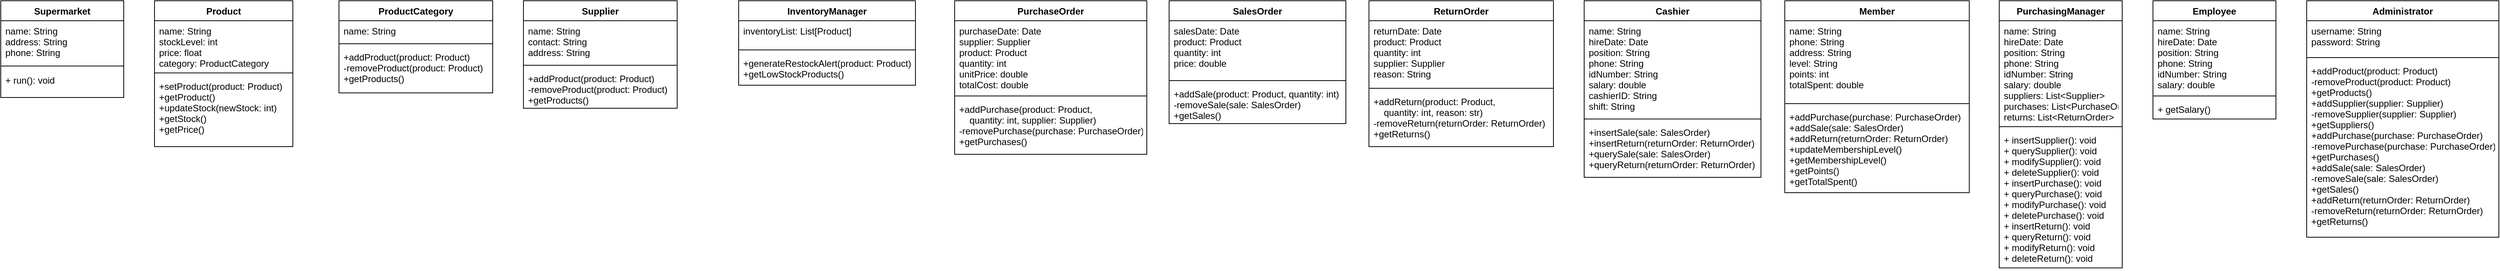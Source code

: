 <mxfile version="20.8.16" type="device" pages="4"><diagram id="PEL_Bwx8i6NvO1OyeyZF" name="类图总览"><mxGraphModel dx="3686" dy="1797" grid="1" gridSize="10" guides="1" tooltips="1" connect="1" arrows="1" fold="1" page="1" pageScale="1" pageWidth="827" pageHeight="1169" math="0" shadow="0"><root><mxCell id="0"/><mxCell id="1" parent="0"/><mxCell id="a3PVHq1dZJYa3KyDLvdE-1" value="Supermarket" style="swimlane;fontStyle=1;align=center;verticalAlign=top;childLayout=stackLayout;horizontal=1;startSize=26;horizontalStack=0;resizeParent=1;resizeParentMax=0;resizeLast=0;collapsible=1;marginBottom=0;" vertex="1" parent="1"><mxGeometry y="120" width="160" height="126" as="geometry"/></mxCell><mxCell id="a3PVHq1dZJYa3KyDLvdE-2" value="name: String&#10;address: String&#10;phone: String&#10;&#10;" style="text;strokeColor=none;fillColor=none;align=left;verticalAlign=top;spacingLeft=4;spacingRight=4;overflow=hidden;rotatable=0;points=[[0,0.5],[1,0.5]];portConstraint=eastwest;" vertex="1" parent="a3PVHq1dZJYa3KyDLvdE-1"><mxGeometry y="26" width="160" height="54" as="geometry"/></mxCell><mxCell id="a3PVHq1dZJYa3KyDLvdE-3" value="" style="line;strokeWidth=1;fillColor=none;align=left;verticalAlign=middle;spacingTop=-1;spacingLeft=3;spacingRight=3;rotatable=0;labelPosition=right;points=[];portConstraint=eastwest;strokeColor=inherit;" vertex="1" parent="a3PVHq1dZJYa3KyDLvdE-1"><mxGeometry y="80" width="160" height="10" as="geometry"/></mxCell><mxCell id="a3PVHq1dZJYa3KyDLvdE-4" value="+ run(): void" style="text;strokeColor=none;fillColor=none;align=left;verticalAlign=top;spacingLeft=4;spacingRight=4;overflow=hidden;rotatable=0;points=[[0,0.5],[1,0.5]];portConstraint=eastwest;" vertex="1" parent="a3PVHq1dZJYa3KyDLvdE-1"><mxGeometry y="90" width="160" height="36" as="geometry"/></mxCell><mxCell id="a3PVHq1dZJYa3KyDLvdE-5" value="Product" style="swimlane;fontStyle=1;align=center;verticalAlign=top;childLayout=stackLayout;horizontal=1;startSize=26;horizontalStack=0;resizeParent=1;resizeParentMax=0;resizeLast=0;collapsible=1;marginBottom=0;" vertex="1" parent="1"><mxGeometry x="200" y="120" width="180" height="190" as="geometry"/></mxCell><mxCell id="a3PVHq1dZJYa3KyDLvdE-6" value="name: String&#10;stockLevel: int&#10;price: float&#10;category: ProductCategory" style="text;strokeColor=none;fillColor=none;align=left;verticalAlign=top;spacingLeft=4;spacingRight=4;overflow=hidden;rotatable=0;points=[[0,0.5],[1,0.5]];portConstraint=eastwest;" vertex="1" parent="a3PVHq1dZJYa3KyDLvdE-5"><mxGeometry y="26" width="180" height="64" as="geometry"/></mxCell><mxCell id="a3PVHq1dZJYa3KyDLvdE-7" value="" style="line;strokeWidth=1;fillColor=none;align=left;verticalAlign=middle;spacingTop=-1;spacingLeft=3;spacingRight=3;rotatable=0;labelPosition=right;points=[];portConstraint=eastwest;strokeColor=inherit;" vertex="1" parent="a3PVHq1dZJYa3KyDLvdE-5"><mxGeometry y="90" width="180" height="8" as="geometry"/></mxCell><mxCell id="a3PVHq1dZJYa3KyDLvdE-8" value="+setProduct(product: Product)&#10;+getProduct()&#10;+updateStock(newStock: int)&#10;+getStock()&#10;+getPrice()" style="text;strokeColor=none;fillColor=none;align=left;verticalAlign=top;spacingLeft=4;spacingRight=4;overflow=hidden;rotatable=0;points=[[0,0.5],[1,0.5]];portConstraint=eastwest;" vertex="1" parent="a3PVHq1dZJYa3KyDLvdE-5"><mxGeometry y="98" width="180" height="92" as="geometry"/></mxCell><mxCell id="a3PVHq1dZJYa3KyDLvdE-9" value="ProductCategory" style="swimlane;fontStyle=1;align=center;verticalAlign=top;childLayout=stackLayout;horizontal=1;startSize=26;horizontalStack=0;resizeParent=1;resizeParentMax=0;resizeLast=0;collapsible=1;marginBottom=0;" vertex="1" parent="1"><mxGeometry x="440" y="120" width="200" height="120" as="geometry"/></mxCell><mxCell id="a3PVHq1dZJYa3KyDLvdE-10" value="name: String" style="text;strokeColor=none;fillColor=none;align=left;verticalAlign=top;spacingLeft=4;spacingRight=4;overflow=hidden;rotatable=0;points=[[0,0.5],[1,0.5]];portConstraint=eastwest;" vertex="1" parent="a3PVHq1dZJYa3KyDLvdE-9"><mxGeometry y="26" width="200" height="26" as="geometry"/></mxCell><mxCell id="a3PVHq1dZJYa3KyDLvdE-11" value="" style="line;strokeWidth=1;fillColor=none;align=left;verticalAlign=middle;spacingTop=-1;spacingLeft=3;spacingRight=3;rotatable=0;labelPosition=right;points=[];portConstraint=eastwest;strokeColor=inherit;" vertex="1" parent="a3PVHq1dZJYa3KyDLvdE-9"><mxGeometry y="52" width="200" height="8" as="geometry"/></mxCell><mxCell id="a3PVHq1dZJYa3KyDLvdE-12" value="+addProduct(product: Product)&#10;-removeProduct(product: Product)&#10;+getProducts()" style="text;strokeColor=none;fillColor=none;align=left;verticalAlign=top;spacingLeft=4;spacingRight=4;overflow=hidden;rotatable=0;points=[[0,0.5],[1,0.5]];portConstraint=eastwest;" vertex="1" parent="a3PVHq1dZJYa3KyDLvdE-9"><mxGeometry y="60" width="200" height="60" as="geometry"/></mxCell><mxCell id="a3PVHq1dZJYa3KyDLvdE-13" value="Supplier" style="swimlane;fontStyle=1;align=center;verticalAlign=top;childLayout=stackLayout;horizontal=1;startSize=26;horizontalStack=0;resizeParent=1;resizeParentMax=0;resizeLast=0;collapsible=1;marginBottom=0;" vertex="1" parent="1"><mxGeometry x="680" y="120" width="200" height="140" as="geometry"/></mxCell><mxCell id="a3PVHq1dZJYa3KyDLvdE-14" value="name: String&#10;contact: String&#10;address: String" style="text;strokeColor=none;fillColor=none;align=left;verticalAlign=top;spacingLeft=4;spacingRight=4;overflow=hidden;rotatable=0;points=[[0,0.5],[1,0.5]];portConstraint=eastwest;" vertex="1" parent="a3PVHq1dZJYa3KyDLvdE-13"><mxGeometry y="26" width="200" height="54" as="geometry"/></mxCell><mxCell id="a3PVHq1dZJYa3KyDLvdE-15" value="" style="line;strokeWidth=1;fillColor=none;align=left;verticalAlign=middle;spacingTop=-1;spacingLeft=3;spacingRight=3;rotatable=0;labelPosition=right;points=[];portConstraint=eastwest;strokeColor=inherit;" vertex="1" parent="a3PVHq1dZJYa3KyDLvdE-13"><mxGeometry y="80" width="200" height="8" as="geometry"/></mxCell><mxCell id="a3PVHq1dZJYa3KyDLvdE-16" value="+addProduct(product: Product)&#10;-removeProduct(product: Product)&#10;+getProducts()" style="text;strokeColor=none;fillColor=none;align=left;verticalAlign=top;spacingLeft=4;spacingRight=4;overflow=hidden;rotatable=0;points=[[0,0.5],[1,0.5]];portConstraint=eastwest;" vertex="1" parent="a3PVHq1dZJYa3KyDLvdE-13"><mxGeometry y="88" width="200" height="52" as="geometry"/></mxCell><mxCell id="a3PVHq1dZJYa3KyDLvdE-17" value="InventoryManager" style="swimlane;fontStyle=1;align=center;verticalAlign=top;childLayout=stackLayout;horizontal=1;startSize=26;horizontalStack=0;resizeParent=1;resizeParentMax=0;resizeLast=0;collapsible=1;marginBottom=0;" vertex="1" parent="1"><mxGeometry x="960" y="120" width="230" height="110" as="geometry"/></mxCell><mxCell id="a3PVHq1dZJYa3KyDLvdE-18" value="inventoryList: List[Product] " style="text;strokeColor=none;fillColor=none;align=left;verticalAlign=top;spacingLeft=4;spacingRight=4;overflow=hidden;rotatable=0;points=[[0,0.5],[1,0.5]];portConstraint=eastwest;" vertex="1" parent="a3PVHq1dZJYa3KyDLvdE-17"><mxGeometry y="26" width="230" height="34" as="geometry"/></mxCell><mxCell id="a3PVHq1dZJYa3KyDLvdE-19" value="" style="line;strokeWidth=1;fillColor=none;align=left;verticalAlign=middle;spacingTop=-1;spacingLeft=3;spacingRight=3;rotatable=0;labelPosition=right;points=[];portConstraint=eastwest;strokeColor=inherit;" vertex="1" parent="a3PVHq1dZJYa3KyDLvdE-17"><mxGeometry y="60" width="230" height="8" as="geometry"/></mxCell><mxCell id="a3PVHq1dZJYa3KyDLvdE-20" value="+generateRestockAlert(product: Product)&#10;+getLowStockProducts()" style="text;strokeColor=none;fillColor=none;align=left;verticalAlign=top;spacingLeft=4;spacingRight=4;overflow=hidden;rotatable=0;points=[[0,0.5],[1,0.5]];portConstraint=eastwest;" vertex="1" parent="a3PVHq1dZJYa3KyDLvdE-17"><mxGeometry y="68" width="230" height="42" as="geometry"/></mxCell><mxCell id="a3PVHq1dZJYa3KyDLvdE-21" value="PurchaseOrder" style="swimlane;fontStyle=1;align=center;verticalAlign=top;childLayout=stackLayout;horizontal=1;startSize=26;horizontalStack=0;resizeParent=1;resizeParentMax=0;resizeLast=0;collapsible=1;marginBottom=0;" vertex="1" parent="1"><mxGeometry x="1241" y="120" width="250" height="200" as="geometry"/></mxCell><mxCell id="a3PVHq1dZJYa3KyDLvdE-22" value="purchaseDate: Date&#10;supplier: Supplier&#10;product: Product&#10;quantity: int&#10;unitPrice: double&#10;totalCost: double" style="text;strokeColor=none;fillColor=none;align=left;verticalAlign=top;spacingLeft=4;spacingRight=4;overflow=hidden;rotatable=0;points=[[0,0.5],[1,0.5]];portConstraint=eastwest;" vertex="1" parent="a3PVHq1dZJYa3KyDLvdE-21"><mxGeometry y="26" width="250" height="94" as="geometry"/></mxCell><mxCell id="a3PVHq1dZJYa3KyDLvdE-23" value="" style="line;strokeWidth=1;fillColor=none;align=left;verticalAlign=middle;spacingTop=-1;spacingLeft=3;spacingRight=3;rotatable=0;labelPosition=right;points=[];portConstraint=eastwest;strokeColor=inherit;" vertex="1" parent="a3PVHq1dZJYa3KyDLvdE-21"><mxGeometry y="120" width="250" height="8" as="geometry"/></mxCell><mxCell id="a3PVHq1dZJYa3KyDLvdE-24" value="+addPurchase(product: Product, &#10;    quantity: int, supplier: Supplier)&#10;-removePurchase(purchase: PurchaseOrder)&#10;+getPurchases()" style="text;strokeColor=none;fillColor=none;align=left;verticalAlign=top;spacingLeft=4;spacingRight=4;overflow=hidden;rotatable=0;points=[[0,0.5],[1,0.5]];portConstraint=eastwest;" vertex="1" parent="a3PVHq1dZJYa3KyDLvdE-21"><mxGeometry y="128" width="250" height="72" as="geometry"/></mxCell><mxCell id="a3PVHq1dZJYa3KyDLvdE-25" value="SalesOrder" style="swimlane;fontStyle=1;align=center;verticalAlign=top;childLayout=stackLayout;horizontal=1;startSize=26;horizontalStack=0;resizeParent=1;resizeParentMax=0;resizeLast=0;collapsible=1;marginBottom=0;" vertex="1" parent="1"><mxGeometry x="1520" y="120" width="230" height="160" as="geometry"/></mxCell><mxCell id="a3PVHq1dZJYa3KyDLvdE-26" value="salesDate: Date&#10;product: Product&#10;quantity: int&#10;price: double" style="text;strokeColor=none;fillColor=none;align=left;verticalAlign=top;spacingLeft=4;spacingRight=4;overflow=hidden;rotatable=0;points=[[0,0.5],[1,0.5]];portConstraint=eastwest;" vertex="1" parent="a3PVHq1dZJYa3KyDLvdE-25"><mxGeometry y="26" width="230" height="74" as="geometry"/></mxCell><mxCell id="a3PVHq1dZJYa3KyDLvdE-27" value="" style="line;strokeWidth=1;fillColor=none;align=left;verticalAlign=middle;spacingTop=-1;spacingLeft=3;spacingRight=3;rotatable=0;labelPosition=right;points=[];portConstraint=eastwest;strokeColor=inherit;" vertex="1" parent="a3PVHq1dZJYa3KyDLvdE-25"><mxGeometry y="100" width="230" height="8" as="geometry"/></mxCell><mxCell id="a3PVHq1dZJYa3KyDLvdE-28" value="+addSale(product: Product, quantity: int)&#10;-removeSale(sale: SalesOrder)&#10;+getSales()" style="text;strokeColor=none;fillColor=none;align=left;verticalAlign=top;spacingLeft=4;spacingRight=4;overflow=hidden;rotatable=0;points=[[0,0.5],[1,0.5]];portConstraint=eastwest;" vertex="1" parent="a3PVHq1dZJYa3KyDLvdE-25"><mxGeometry y="108" width="230" height="52" as="geometry"/></mxCell><mxCell id="a3PVHq1dZJYa3KyDLvdE-29" value="ReturnOrder" style="swimlane;fontStyle=1;align=center;verticalAlign=top;childLayout=stackLayout;horizontal=1;startSize=26;horizontalStack=0;resizeParent=1;resizeParentMax=0;resizeLast=0;collapsible=1;marginBottom=0;" vertex="1" parent="1"><mxGeometry x="1780" y="120" width="240" height="190" as="geometry"/></mxCell><mxCell id="a3PVHq1dZJYa3KyDLvdE-30" value="returnDate: Date&#10;product: Product&#10;quantity: int&#10;supplier: Supplier&#10;reason: String" style="text;strokeColor=none;fillColor=none;align=left;verticalAlign=top;spacingLeft=4;spacingRight=4;overflow=hidden;rotatable=0;points=[[0,0.5],[1,0.5]];portConstraint=eastwest;" vertex="1" parent="a3PVHq1dZJYa3KyDLvdE-29"><mxGeometry y="26" width="240" height="84" as="geometry"/></mxCell><mxCell id="a3PVHq1dZJYa3KyDLvdE-31" value="" style="line;strokeWidth=1;fillColor=none;align=left;verticalAlign=middle;spacingTop=-1;spacingLeft=3;spacingRight=3;rotatable=0;labelPosition=right;points=[];portConstraint=eastwest;strokeColor=inherit;" vertex="1" parent="a3PVHq1dZJYa3KyDLvdE-29"><mxGeometry y="110" width="240" height="8" as="geometry"/></mxCell><mxCell id="a3PVHq1dZJYa3KyDLvdE-32" value="+addReturn(product: Product, &#10;    quantity: int, reason: str)&#10;-removeReturn(returnOrder: ReturnOrder)&#10;+getReturns()" style="text;strokeColor=none;fillColor=none;align=left;verticalAlign=top;spacingLeft=4;spacingRight=4;overflow=hidden;rotatable=0;points=[[0,0.5],[1,0.5]];portConstraint=eastwest;" vertex="1" parent="a3PVHq1dZJYa3KyDLvdE-29"><mxGeometry y="118" width="240" height="72" as="geometry"/></mxCell><mxCell id="a3PVHq1dZJYa3KyDLvdE-33" value="Cashier" style="swimlane;fontStyle=1;align=center;verticalAlign=top;childLayout=stackLayout;horizontal=1;startSize=26;horizontalStack=0;resizeParent=1;resizeParentMax=0;resizeLast=0;collapsible=1;marginBottom=0;" vertex="1" parent="1"><mxGeometry x="2060" y="120" width="230" height="230" as="geometry"/></mxCell><mxCell id="a3PVHq1dZJYa3KyDLvdE-34" value="name: String&#10;hireDate: Date&#10;position: String&#10;phone: String&#10;idNumber: String&#10;salary: double&#10;cashierID: String&#10;shift: String" style="text;strokeColor=none;fillColor=none;align=left;verticalAlign=top;spacingLeft=4;spacingRight=4;overflow=hidden;rotatable=0;points=[[0,0.5],[1,0.5]];portConstraint=eastwest;" vertex="1" parent="a3PVHq1dZJYa3KyDLvdE-33"><mxGeometry y="26" width="230" height="124" as="geometry"/></mxCell><mxCell id="a3PVHq1dZJYa3KyDLvdE-35" value="" style="line;strokeWidth=1;fillColor=none;align=left;verticalAlign=middle;spacingTop=-1;spacingLeft=3;spacingRight=3;rotatable=0;labelPosition=right;points=[];portConstraint=eastwest;strokeColor=inherit;" vertex="1" parent="a3PVHq1dZJYa3KyDLvdE-33"><mxGeometry y="150" width="230" height="8" as="geometry"/></mxCell><mxCell id="a3PVHq1dZJYa3KyDLvdE-36" value="+insertSale(sale: SalesOrder)&#10;+insertReturn(returnOrder: ReturnOrder)&#10;+querySale(sale: SalesOrder)&#10;+queryReturn(returnOrder: ReturnOrder)" style="text;strokeColor=none;fillColor=none;align=left;verticalAlign=top;spacingLeft=4;spacingRight=4;overflow=hidden;rotatable=0;points=[[0,0.5],[1,0.5]];portConstraint=eastwest;" vertex="1" parent="a3PVHq1dZJYa3KyDLvdE-33"><mxGeometry y="158" width="230" height="72" as="geometry"/></mxCell><mxCell id="a3PVHq1dZJYa3KyDLvdE-37" value="Member" style="swimlane;fontStyle=1;align=center;verticalAlign=top;childLayout=stackLayout;horizontal=1;startSize=26;horizontalStack=0;resizeParent=1;resizeParentMax=0;resizeLast=0;collapsible=1;marginBottom=0;" vertex="1" parent="1"><mxGeometry x="2321" y="120" width="240" height="250" as="geometry"/></mxCell><mxCell id="a3PVHq1dZJYa3KyDLvdE-38" value="name: String&#10;phone: String&#10;address: String&#10;level: String&#10;points: int&#10;totalSpent: double" style="text;strokeColor=none;fillColor=none;align=left;verticalAlign=top;spacingLeft=4;spacingRight=4;overflow=hidden;rotatable=0;points=[[0,0.5],[1,0.5]];portConstraint=eastwest;" vertex="1" parent="a3PVHq1dZJYa3KyDLvdE-37"><mxGeometry y="26" width="240" height="104" as="geometry"/></mxCell><mxCell id="a3PVHq1dZJYa3KyDLvdE-39" value="" style="line;strokeWidth=1;fillColor=none;align=left;verticalAlign=middle;spacingTop=-1;spacingLeft=3;spacingRight=3;rotatable=0;labelPosition=right;points=[];portConstraint=eastwest;strokeColor=inherit;" vertex="1" parent="a3PVHq1dZJYa3KyDLvdE-37"><mxGeometry y="130" width="240" height="8" as="geometry"/></mxCell><mxCell id="a3PVHq1dZJYa3KyDLvdE-40" value="+addPurchase(purchase: PurchaseOrder)&#10;+addSale(sale: SalesOrder)&#10;+addReturn(returnOrder: ReturnOrder)&#10;+updateMembershipLevel()&#10;+getMembershipLevel()&#10;+getPoints()&#10;+getTotalSpent()" style="text;strokeColor=none;fillColor=none;align=left;verticalAlign=top;spacingLeft=4;spacingRight=4;overflow=hidden;rotatable=0;points=[[0,0.5],[1,0.5]];portConstraint=eastwest;" vertex="1" parent="a3PVHq1dZJYa3KyDLvdE-37"><mxGeometry y="138" width="240" height="112" as="geometry"/></mxCell><mxCell id="a3PVHq1dZJYa3KyDLvdE-41" value="PurchasingManager" style="swimlane;fontStyle=1;align=center;verticalAlign=top;childLayout=stackLayout;horizontal=1;startSize=26;horizontalStack=0;resizeParent=1;resizeParentMax=0;resizeLast=0;collapsible=1;marginBottom=0;" vertex="1" parent="1"><mxGeometry x="2600" y="120" width="160" height="348" as="geometry"/></mxCell><mxCell id="a3PVHq1dZJYa3KyDLvdE-42" value="name: String&#10;hireDate: Date&#10;position: String&#10;phone: String&#10;idNumber: String&#10;salary: double&#10;suppliers: List&lt;Supplier&gt;&#10;purchases: List&lt;PurchaseOrder&gt;&#10;returns: List&lt;ReturnOrder&gt;" style="text;strokeColor=none;fillColor=none;align=left;verticalAlign=top;spacingLeft=4;spacingRight=4;overflow=hidden;rotatable=0;points=[[0,0.5],[1,0.5]];portConstraint=eastwest;" vertex="1" parent="a3PVHq1dZJYa3KyDLvdE-41"><mxGeometry y="26" width="160" height="134" as="geometry"/></mxCell><mxCell id="a3PVHq1dZJYa3KyDLvdE-43" value="" style="line;strokeWidth=1;fillColor=none;align=left;verticalAlign=middle;spacingTop=-1;spacingLeft=3;spacingRight=3;rotatable=0;labelPosition=right;points=[];portConstraint=eastwest;strokeColor=inherit;" vertex="1" parent="a3PVHq1dZJYa3KyDLvdE-41"><mxGeometry y="160" width="160" height="8" as="geometry"/></mxCell><mxCell id="a3PVHq1dZJYa3KyDLvdE-44" value="+ insertSupplier(): void&#10;+ querySupplier(): void&#10;+ modifySupplier(): void&#10;+ deleteSupplier(): void&#10;+ insertPurchase(): void&#10;+ queryPurchase(): void&#10;+ modifyPurchase(): void&#10;+ deletePurchase(): void&#10;+ insertReturn(): void&#10;+ queryReturn(): void&#10;+ modifyReturn(): void&#10;+ deleteReturn(): void" style="text;strokeColor=none;fillColor=none;align=left;verticalAlign=top;spacingLeft=4;spacingRight=4;overflow=hidden;rotatable=0;points=[[0,0.5],[1,0.5]];portConstraint=eastwest;" vertex="1" parent="a3PVHq1dZJYa3KyDLvdE-41"><mxGeometry y="168" width="160" height="180" as="geometry"/></mxCell><mxCell id="a3PVHq1dZJYa3KyDLvdE-45" value="Employee" style="swimlane;fontStyle=1;align=center;verticalAlign=top;childLayout=stackLayout;horizontal=1;startSize=26;horizontalStack=0;resizeParent=1;resizeParentMax=0;resizeLast=0;collapsible=1;marginBottom=0;" vertex="1" parent="1"><mxGeometry x="2800" y="120" width="160" height="154" as="geometry"/></mxCell><mxCell id="a3PVHq1dZJYa3KyDLvdE-46" value="name: String&#10;hireDate: Date&#10;position: String&#10;phone: String&#10;idNumber: String&#10;salary: double" style="text;strokeColor=none;fillColor=none;align=left;verticalAlign=top;spacingLeft=4;spacingRight=4;overflow=hidden;rotatable=0;points=[[0,0.5],[1,0.5]];portConstraint=eastwest;" vertex="1" parent="a3PVHq1dZJYa3KyDLvdE-45"><mxGeometry y="26" width="160" height="94" as="geometry"/></mxCell><mxCell id="a3PVHq1dZJYa3KyDLvdE-47" value="" style="line;strokeWidth=1;fillColor=none;align=left;verticalAlign=middle;spacingTop=-1;spacingLeft=3;spacingRight=3;rotatable=0;labelPosition=right;points=[];portConstraint=eastwest;strokeColor=inherit;" vertex="1" parent="a3PVHq1dZJYa3KyDLvdE-45"><mxGeometry y="120" width="160" height="8" as="geometry"/></mxCell><mxCell id="a3PVHq1dZJYa3KyDLvdE-48" value="+ getSalary()" style="text;strokeColor=none;fillColor=none;align=left;verticalAlign=top;spacingLeft=4;spacingRight=4;overflow=hidden;rotatable=0;points=[[0,0.5],[1,0.5]];portConstraint=eastwest;" vertex="1" parent="a3PVHq1dZJYa3KyDLvdE-45"><mxGeometry y="128" width="160" height="26" as="geometry"/></mxCell><mxCell id="a3PVHq1dZJYa3KyDLvdE-49" value="Administrator" style="swimlane;fontStyle=1;align=center;verticalAlign=top;childLayout=stackLayout;horizontal=1;startSize=26;horizontalStack=0;resizeParent=1;resizeParentMax=0;resizeLast=0;collapsible=1;marginBottom=0;" vertex="1" parent="1"><mxGeometry x="3000" y="120" width="250" height="308" as="geometry"/></mxCell><mxCell id="a3PVHq1dZJYa3KyDLvdE-50" value="username: String&#10;password: String" style="text;strokeColor=none;fillColor=none;align=left;verticalAlign=top;spacingLeft=4;spacingRight=4;overflow=hidden;rotatable=0;points=[[0,0.5],[1,0.5]];portConstraint=eastwest;" vertex="1" parent="a3PVHq1dZJYa3KyDLvdE-49"><mxGeometry y="26" width="250" height="44" as="geometry"/></mxCell><mxCell id="a3PVHq1dZJYa3KyDLvdE-51" value="" style="line;strokeWidth=1;fillColor=none;align=left;verticalAlign=middle;spacingTop=-1;spacingLeft=3;spacingRight=3;rotatable=0;labelPosition=right;points=[];portConstraint=eastwest;strokeColor=inherit;" vertex="1" parent="a3PVHq1dZJYa3KyDLvdE-49"><mxGeometry y="70" width="250" height="8" as="geometry"/></mxCell><mxCell id="a3PVHq1dZJYa3KyDLvdE-52" value="+addProduct(product: Product)&#10;-removeProduct(product: Product)&#10;+getProducts()&#10;+addSupplier(supplier: Supplier)&#10;-removeSupplier(supplier: Supplier)&#10;+getSuppliers()&#10;+addPurchase(purchase: PurchaseOrder)&#10;-removePurchase(purchase: PurchaseOrder)&#10;+getPurchases()&#10;+addSale(sale: SalesOrder)&#10;-removeSale(sale: SalesOrder)&#10;+getSales()&#10;+addReturn(returnOrder: ReturnOrder)&#10;-removeReturn(returnOrder: ReturnOrder)&#10;+getReturns()" style="text;strokeColor=none;fillColor=none;align=left;verticalAlign=top;spacingLeft=4;spacingRight=4;overflow=hidden;rotatable=0;points=[[0,0.5],[1,0.5]];portConstraint=eastwest;" vertex="1" parent="a3PVHq1dZJYa3KyDLvdE-49"><mxGeometry y="78" width="250" height="230" as="geometry"/></mxCell></root></mxGraphModel></diagram><diagram id="jswHtOJP8j5hEHVrDI2M" name="详细类图1"><mxGraphModel dx="3225" dy="1573" grid="1" gridSize="10" guides="1" tooltips="1" connect="1" arrows="1" fold="1" page="1" pageScale="1" pageWidth="827" pageHeight="1169" math="0" shadow="0"><root><mxCell id="0"/><mxCell id="1" parent="0"/><mxCell id="ne-hw8lTPp34kllANtf3-5" value="Product" style="swimlane;fontStyle=1;align=center;verticalAlign=top;childLayout=stackLayout;horizontal=1;startSize=26;horizontalStack=0;resizeParent=1;resizeParentMax=0;resizeLast=0;collapsible=1;marginBottom=0;" vertex="1" parent="1"><mxGeometry x="650" y="584" width="180" height="190" as="geometry"/></mxCell><mxCell id="ne-hw8lTPp34kllANtf3-6" value="name: String&#10;stockLevel: int&#10;price: float&#10;category: ProductCategory" style="text;strokeColor=none;fillColor=none;align=left;verticalAlign=top;spacingLeft=4;spacingRight=4;overflow=hidden;rotatable=0;points=[[0,0.5],[1,0.5]];portConstraint=eastwest;" vertex="1" parent="ne-hw8lTPp34kllANtf3-5"><mxGeometry y="26" width="180" height="64" as="geometry"/></mxCell><mxCell id="ne-hw8lTPp34kllANtf3-7" value="" style="line;strokeWidth=1;fillColor=none;align=left;verticalAlign=middle;spacingTop=-1;spacingLeft=3;spacingRight=3;rotatable=0;labelPosition=right;points=[];portConstraint=eastwest;strokeColor=inherit;" vertex="1" parent="ne-hw8lTPp34kllANtf3-5"><mxGeometry y="90" width="180" height="8" as="geometry"/></mxCell><mxCell id="ne-hw8lTPp34kllANtf3-8" value="+setProduct(product: Product)&#10;+getProduct()&#10;+updateStock(newStock: int)&#10;+getStock()&#10;+getPrice()" style="text;strokeColor=none;fillColor=none;align=left;verticalAlign=top;spacingLeft=4;spacingRight=4;overflow=hidden;rotatable=0;points=[[0,0.5],[1,0.5]];portConstraint=eastwest;" vertex="1" parent="ne-hw8lTPp34kllANtf3-5"><mxGeometry y="98" width="180" height="92" as="geometry"/></mxCell><mxCell id="ne-hw8lTPp34kllANtf3-9" value="ProductCategory" style="swimlane;fontStyle=1;align=center;verticalAlign=top;childLayout=stackLayout;horizontal=1;startSize=26;horizontalStack=0;resizeParent=1;resizeParentMax=0;resizeLast=0;collapsible=1;marginBottom=0;" vertex="1" parent="1"><mxGeometry x="270" y="603" width="200" height="120" as="geometry"/></mxCell><mxCell id="ne-hw8lTPp34kllANtf3-10" value="name: String" style="text;strokeColor=none;fillColor=none;align=left;verticalAlign=top;spacingLeft=4;spacingRight=4;overflow=hidden;rotatable=0;points=[[0,0.5],[1,0.5]];portConstraint=eastwest;" vertex="1" parent="ne-hw8lTPp34kllANtf3-9"><mxGeometry y="26" width="200" height="26" as="geometry"/></mxCell><mxCell id="ne-hw8lTPp34kllANtf3-11" value="" style="line;strokeWidth=1;fillColor=none;align=left;verticalAlign=middle;spacingTop=-1;spacingLeft=3;spacingRight=3;rotatable=0;labelPosition=right;points=[];portConstraint=eastwest;strokeColor=inherit;" vertex="1" parent="ne-hw8lTPp34kllANtf3-9"><mxGeometry y="52" width="200" height="8" as="geometry"/></mxCell><mxCell id="ne-hw8lTPp34kllANtf3-12" value="+addProduct(product: Product)&#10;-removeProduct(product: Product)&#10;+getProducts()" style="text;strokeColor=none;fillColor=none;align=left;verticalAlign=top;spacingLeft=4;spacingRight=4;overflow=hidden;rotatable=0;points=[[0,0.5],[1,0.5]];portConstraint=eastwest;" vertex="1" parent="ne-hw8lTPp34kllANtf3-9"><mxGeometry y="60" width="200" height="60" as="geometry"/></mxCell><mxCell id="ne-hw8lTPp34kllANtf3-13" value="Supplier" style="swimlane;fontStyle=1;align=center;verticalAlign=top;childLayout=stackLayout;horizontal=1;startSize=26;horizontalStack=0;resizeParent=1;resizeParentMax=0;resizeLast=0;collapsible=1;marginBottom=0;" vertex="1" parent="1"><mxGeometry x="639" y="1250" width="200" height="140" as="geometry"/></mxCell><mxCell id="ne-hw8lTPp34kllANtf3-14" value="name: String&#10;contact: String&#10;address: String" style="text;strokeColor=none;fillColor=none;align=left;verticalAlign=top;spacingLeft=4;spacingRight=4;overflow=hidden;rotatable=0;points=[[0,0.5],[1,0.5]];portConstraint=eastwest;" vertex="1" parent="ne-hw8lTPp34kllANtf3-13"><mxGeometry y="26" width="200" height="54" as="geometry"/></mxCell><mxCell id="ne-hw8lTPp34kllANtf3-15" value="" style="line;strokeWidth=1;fillColor=none;align=left;verticalAlign=middle;spacingTop=-1;spacingLeft=3;spacingRight=3;rotatable=0;labelPosition=right;points=[];portConstraint=eastwest;strokeColor=inherit;" vertex="1" parent="ne-hw8lTPp34kllANtf3-13"><mxGeometry y="80" width="200" height="8" as="geometry"/></mxCell><mxCell id="ne-hw8lTPp34kllANtf3-16" value="+addProduct(product: Product)&#10;-removeProduct(product: Product)&#10;+getProducts()" style="text;strokeColor=none;fillColor=none;align=left;verticalAlign=top;spacingLeft=4;spacingRight=4;overflow=hidden;rotatable=0;points=[[0,0.5],[1,0.5]];portConstraint=eastwest;" vertex="1" parent="ne-hw8lTPp34kllANtf3-13"><mxGeometry y="88" width="200" height="52" as="geometry"/></mxCell><mxCell id="ne-hw8lTPp34kllANtf3-17" value="InventoryManager" style="swimlane;fontStyle=1;align=center;verticalAlign=top;childLayout=stackLayout;horizontal=1;startSize=26;horizontalStack=0;resizeParent=1;resizeParentMax=0;resizeLast=0;collapsible=1;marginBottom=0;" vertex="1" parent="1"><mxGeometry x="255" y="970" width="230" height="110" as="geometry"/></mxCell><mxCell id="ne-hw8lTPp34kllANtf3-18" value="inventoryList: List[Product] " style="text;strokeColor=none;fillColor=none;align=left;verticalAlign=top;spacingLeft=4;spacingRight=4;overflow=hidden;rotatable=0;points=[[0,0.5],[1,0.5]];portConstraint=eastwest;" vertex="1" parent="ne-hw8lTPp34kllANtf3-17"><mxGeometry y="26" width="230" height="34" as="geometry"/></mxCell><mxCell id="ne-hw8lTPp34kllANtf3-19" value="" style="line;strokeWidth=1;fillColor=none;align=left;verticalAlign=middle;spacingTop=-1;spacingLeft=3;spacingRight=3;rotatable=0;labelPosition=right;points=[];portConstraint=eastwest;strokeColor=inherit;" vertex="1" parent="ne-hw8lTPp34kllANtf3-17"><mxGeometry y="60" width="230" height="8" as="geometry"/></mxCell><mxCell id="ne-hw8lTPp34kllANtf3-20" value="+generateRestockAlert(product: Product)&#10;+getLowStockProducts()" style="text;strokeColor=none;fillColor=none;align=left;verticalAlign=top;spacingLeft=4;spacingRight=4;overflow=hidden;rotatable=0;points=[[0,0.5],[1,0.5]];portConstraint=eastwest;" vertex="1" parent="ne-hw8lTPp34kllANtf3-17"><mxGeometry y="68" width="230" height="42" as="geometry"/></mxCell><mxCell id="ne-hw8lTPp34kllANtf3-21" value="PurchaseOrder" style="swimlane;fontStyle=1;align=center;verticalAlign=top;childLayout=stackLayout;horizontal=1;startSize=26;horizontalStack=0;resizeParent=1;resizeParentMax=0;resizeLast=0;collapsible=1;marginBottom=0;" vertex="1" parent="1"><mxGeometry x="615" y="940" width="250" height="200" as="geometry"/></mxCell><mxCell id="ne-hw8lTPp34kllANtf3-22" value="purchaseDate: Date&#10;supplier: Supplier&#10;product: Product&#10;quantity: int&#10;unitPrice: double&#10;totalCost: double" style="text;strokeColor=none;fillColor=none;align=left;verticalAlign=top;spacingLeft=4;spacingRight=4;overflow=hidden;rotatable=0;points=[[0,0.5],[1,0.5]];portConstraint=eastwest;" vertex="1" parent="ne-hw8lTPp34kllANtf3-21"><mxGeometry y="26" width="250" height="94" as="geometry"/></mxCell><mxCell id="ne-hw8lTPp34kllANtf3-23" value="" style="line;strokeWidth=1;fillColor=none;align=left;verticalAlign=middle;spacingTop=-1;spacingLeft=3;spacingRight=3;rotatable=0;labelPosition=right;points=[];portConstraint=eastwest;strokeColor=inherit;" vertex="1" parent="ne-hw8lTPp34kllANtf3-21"><mxGeometry y="120" width="250" height="8" as="geometry"/></mxCell><mxCell id="ne-hw8lTPp34kllANtf3-24" value="+addPurchase(product: Product, &#10;    quantity: int, supplier: Supplier)&#10;-removePurchase(purchase: PurchaseOrder)&#10;+getPurchases()" style="text;strokeColor=none;fillColor=none;align=left;verticalAlign=top;spacingLeft=4;spacingRight=4;overflow=hidden;rotatable=0;points=[[0,0.5],[1,0.5]];portConstraint=eastwest;" vertex="1" parent="ne-hw8lTPp34kllANtf3-21"><mxGeometry y="128" width="250" height="72" as="geometry"/></mxCell><mxCell id="ne-hw8lTPp34kllANtf3-25" value="SalesOrder" style="swimlane;fontStyle=1;align=center;verticalAlign=top;childLayout=stackLayout;horizontal=1;startSize=26;horizontalStack=0;resizeParent=1;resizeParentMax=0;resizeLast=0;collapsible=1;marginBottom=0;" vertex="1" parent="1"><mxGeometry x="620" y="250" width="230" height="160" as="geometry"/></mxCell><mxCell id="ne-hw8lTPp34kllANtf3-26" value="salesDate: Date&#10;product: Product&#10;quantity: int&#10;price: double" style="text;strokeColor=none;fillColor=none;align=left;verticalAlign=top;spacingLeft=4;spacingRight=4;overflow=hidden;rotatable=0;points=[[0,0.5],[1,0.5]];portConstraint=eastwest;" vertex="1" parent="ne-hw8lTPp34kllANtf3-25"><mxGeometry y="26" width="230" height="74" as="geometry"/></mxCell><mxCell id="ne-hw8lTPp34kllANtf3-27" value="" style="line;strokeWidth=1;fillColor=none;align=left;verticalAlign=middle;spacingTop=-1;spacingLeft=3;spacingRight=3;rotatable=0;labelPosition=right;points=[];portConstraint=eastwest;strokeColor=inherit;" vertex="1" parent="ne-hw8lTPp34kllANtf3-25"><mxGeometry y="100" width="230" height="8" as="geometry"/></mxCell><mxCell id="ne-hw8lTPp34kllANtf3-28" value="+addSale(product: Product, quantity: int)&#10;-removeSale(sale: SalesOrder)&#10;+getSales()" style="text;strokeColor=none;fillColor=none;align=left;verticalAlign=top;spacingLeft=4;spacingRight=4;overflow=hidden;rotatable=0;points=[[0,0.5],[1,0.5]];portConstraint=eastwest;" vertex="1" parent="ne-hw8lTPp34kllANtf3-25"><mxGeometry y="108" width="230" height="52" as="geometry"/></mxCell><mxCell id="ne-hw8lTPp34kllANtf3-29" value="ReturnOrder" style="swimlane;fontStyle=1;align=center;verticalAlign=top;childLayout=stackLayout;horizontal=1;startSize=26;horizontalStack=0;resizeParent=1;resizeParentMax=0;resizeLast=0;collapsible=1;marginBottom=0;" vertex="1" parent="1"><mxGeometry x="1001" y="574" width="240" height="190" as="geometry"/></mxCell><mxCell id="ne-hw8lTPp34kllANtf3-30" value="returnDate: Date&#10;product: Product&#10;quantity: int&#10;supplier: Supplier&#10;reason: String" style="text;strokeColor=none;fillColor=none;align=left;verticalAlign=top;spacingLeft=4;spacingRight=4;overflow=hidden;rotatable=0;points=[[0,0.5],[1,0.5]];portConstraint=eastwest;" vertex="1" parent="ne-hw8lTPp34kllANtf3-29"><mxGeometry y="26" width="240" height="84" as="geometry"/></mxCell><mxCell id="ne-hw8lTPp34kllANtf3-31" value="" style="line;strokeWidth=1;fillColor=none;align=left;verticalAlign=middle;spacingTop=-1;spacingLeft=3;spacingRight=3;rotatable=0;labelPosition=right;points=[];portConstraint=eastwest;strokeColor=inherit;" vertex="1" parent="ne-hw8lTPp34kllANtf3-29"><mxGeometry y="110" width="240" height="8" as="geometry"/></mxCell><mxCell id="ne-hw8lTPp34kllANtf3-32" value="+addReturn(product: Product, &#10;    quantity: int, reason: str)&#10;-removeReturn(returnOrder: ReturnOrder)&#10;+getReturns()" style="text;strokeColor=none;fillColor=none;align=left;verticalAlign=top;spacingLeft=4;spacingRight=4;overflow=hidden;rotatable=0;points=[[0,0.5],[1,0.5]];portConstraint=eastwest;" vertex="1" parent="ne-hw8lTPp34kllANtf3-29"><mxGeometry y="118" width="240" height="72" as="geometry"/></mxCell><mxCell id="ne-hw8lTPp34kllANtf3-33" value="Cashier" style="swimlane;fontStyle=1;align=center;verticalAlign=top;childLayout=stackLayout;horizontal=1;startSize=26;horizontalStack=0;resizeParent=1;resizeParentMax=0;resizeLast=0;collapsible=1;marginBottom=0;" vertex="1" parent="1"><mxGeometry x="1360" y="225" width="230" height="230" as="geometry"/></mxCell><mxCell id="ne-hw8lTPp34kllANtf3-34" value="name: String&#10;hireDate: Date&#10;position: String&#10;phone: String&#10;idNumber: String&#10;salary: double&#10;cashierID: String&#10;shift: String" style="text;strokeColor=none;fillColor=none;align=left;verticalAlign=top;spacingLeft=4;spacingRight=4;overflow=hidden;rotatable=0;points=[[0,0.5],[1,0.5]];portConstraint=eastwest;" vertex="1" parent="ne-hw8lTPp34kllANtf3-33"><mxGeometry y="26" width="230" height="124" as="geometry"/></mxCell><mxCell id="ne-hw8lTPp34kllANtf3-35" value="" style="line;strokeWidth=1;fillColor=none;align=left;verticalAlign=middle;spacingTop=-1;spacingLeft=3;spacingRight=3;rotatable=0;labelPosition=right;points=[];portConstraint=eastwest;strokeColor=inherit;" vertex="1" parent="ne-hw8lTPp34kllANtf3-33"><mxGeometry y="150" width="230" height="8" as="geometry"/></mxCell><mxCell id="ne-hw8lTPp34kllANtf3-36" value="+insertSale(sale: SalesOrder)&#10;+insertReturn(returnOrder: ReturnOrder)&#10;+querySale(sale: SalesOrder)&#10;+queryReturn(returnOrder: ReturnOrder)" style="text;strokeColor=none;fillColor=none;align=left;verticalAlign=top;spacingLeft=4;spacingRight=4;overflow=hidden;rotatable=0;points=[[0,0.5],[1,0.5]];portConstraint=eastwest;" vertex="1" parent="ne-hw8lTPp34kllANtf3-33"><mxGeometry y="158" width="230" height="72" as="geometry"/></mxCell><mxCell id="ne-hw8lTPp34kllANtf3-37" value="Member" style="swimlane;fontStyle=1;align=center;verticalAlign=top;childLayout=stackLayout;horizontal=1;startSize=26;horizontalStack=0;resizeParent=1;resizeParentMax=0;resizeLast=0;collapsible=1;marginBottom=0;" vertex="1" parent="1"><mxGeometry x="260" y="235" width="240" height="250" as="geometry"/></mxCell><mxCell id="ne-hw8lTPp34kllANtf3-38" value="name: String&#10;phone: String&#10;address: String&#10;level: String&#10;points: int&#10;totalSpent: double" style="text;strokeColor=none;fillColor=none;align=left;verticalAlign=top;spacingLeft=4;spacingRight=4;overflow=hidden;rotatable=0;points=[[0,0.5],[1,0.5]];portConstraint=eastwest;" vertex="1" parent="ne-hw8lTPp34kllANtf3-37"><mxGeometry y="26" width="240" height="104" as="geometry"/></mxCell><mxCell id="ne-hw8lTPp34kllANtf3-39" value="" style="line;strokeWidth=1;fillColor=none;align=left;verticalAlign=middle;spacingTop=-1;spacingLeft=3;spacingRight=3;rotatable=0;labelPosition=right;points=[];portConstraint=eastwest;strokeColor=inherit;" vertex="1" parent="ne-hw8lTPp34kllANtf3-37"><mxGeometry y="130" width="240" height="8" as="geometry"/></mxCell><mxCell id="ne-hw8lTPp34kllANtf3-40" value="+addPurchase(purchase: PurchaseOrder)&#10;+addSale(sale: SalesOrder)&#10;+addReturn(returnOrder: ReturnOrder)&#10;+updateMembershipLevel()&#10;+getMembershipLevel()&#10;+getPoints()&#10;+getTotalSpent()" style="text;strokeColor=none;fillColor=none;align=left;verticalAlign=top;spacingLeft=4;spacingRight=4;overflow=hidden;rotatable=0;points=[[0,0.5],[1,0.5]];portConstraint=eastwest;" vertex="1" parent="ne-hw8lTPp34kllANtf3-37"><mxGeometry y="138" width="240" height="112" as="geometry"/></mxCell><mxCell id="ne-hw8lTPp34kllANtf3-41" value="PurchasingManager" style="swimlane;fontStyle=1;align=center;verticalAlign=top;childLayout=stackLayout;horizontal=1;startSize=26;horizontalStack=0;resizeParent=1;resizeParentMax=0;resizeLast=0;collapsible=1;marginBottom=0;" vertex="1" parent="1"><mxGeometry x="1300" y="920" width="160" height="348" as="geometry"/></mxCell><mxCell id="ne-hw8lTPp34kllANtf3-42" value="name: String&#10;hireDate: Date&#10;position: String&#10;phone: String&#10;idNumber: String&#10;salary: double&#10;suppliers: List&lt;Supplier&gt;&#10;purchases: List&lt;PurchaseOrder&gt;&#10;returns: List&lt;ReturnOrder&gt;" style="text;strokeColor=none;fillColor=none;align=left;verticalAlign=top;spacingLeft=4;spacingRight=4;overflow=hidden;rotatable=0;points=[[0,0.5],[1,0.5]];portConstraint=eastwest;" vertex="1" parent="ne-hw8lTPp34kllANtf3-41"><mxGeometry y="26" width="160" height="134" as="geometry"/></mxCell><mxCell id="ne-hw8lTPp34kllANtf3-43" value="" style="line;strokeWidth=1;fillColor=none;align=left;verticalAlign=middle;spacingTop=-1;spacingLeft=3;spacingRight=3;rotatable=0;labelPosition=right;points=[];portConstraint=eastwest;strokeColor=inherit;" vertex="1" parent="ne-hw8lTPp34kllANtf3-41"><mxGeometry y="160" width="160" height="8" as="geometry"/></mxCell><mxCell id="ne-hw8lTPp34kllANtf3-44" value="+ insertSupplier(): void&#10;+ querySupplier(): void&#10;+ modifySupplier(): void&#10;+ deleteSupplier(): void&#10;+ insertPurchase(): void&#10;+ queryPurchase(): void&#10;+ modifyPurchase(): void&#10;+ deletePurchase(): void&#10;+ insertReturn(): void&#10;+ queryReturn(): void&#10;+ modifyReturn(): void&#10;+ deleteReturn(): void" style="text;strokeColor=none;fillColor=none;align=left;verticalAlign=top;spacingLeft=4;spacingRight=4;overflow=hidden;rotatable=0;points=[[0,0.5],[1,0.5]];portConstraint=eastwest;" vertex="1" parent="ne-hw8lTPp34kllANtf3-41"><mxGeometry y="168" width="160" height="180" as="geometry"/></mxCell><mxCell id="ne-hw8lTPp34kllANtf3-45" value="Employee" style="swimlane;fontStyle=1;align=center;verticalAlign=top;childLayout=stackLayout;horizontal=1;startSize=26;horizontalStack=0;resizeParent=1;resizeParentMax=0;resizeLast=0;collapsible=1;marginBottom=0;" vertex="1" parent="1"><mxGeometry x="1780" y="590" width="160" height="154" as="geometry"/></mxCell><mxCell id="ne-hw8lTPp34kllANtf3-46" value="name: String&#10;hireDate: Date&#10;position: String&#10;phone: String&#10;idNumber: String&#10;salary: double" style="text;strokeColor=none;fillColor=none;align=left;verticalAlign=top;spacingLeft=4;spacingRight=4;overflow=hidden;rotatable=0;points=[[0,0.5],[1,0.5]];portConstraint=eastwest;" vertex="1" parent="ne-hw8lTPp34kllANtf3-45"><mxGeometry y="26" width="160" height="94" as="geometry"/></mxCell><mxCell id="ne-hw8lTPp34kllANtf3-47" value="" style="line;strokeWidth=1;fillColor=none;align=left;verticalAlign=middle;spacingTop=-1;spacingLeft=3;spacingRight=3;rotatable=0;labelPosition=right;points=[];portConstraint=eastwest;strokeColor=inherit;" vertex="1" parent="ne-hw8lTPp34kllANtf3-45"><mxGeometry y="120" width="160" height="8" as="geometry"/></mxCell><mxCell id="ne-hw8lTPp34kllANtf3-48" value="+ getSalary()" style="text;strokeColor=none;fillColor=none;align=left;verticalAlign=top;spacingLeft=4;spacingRight=4;overflow=hidden;rotatable=0;points=[[0,0.5],[1,0.5]];portConstraint=eastwest;" vertex="1" parent="ne-hw8lTPp34kllANtf3-45"><mxGeometry y="128" width="160" height="26" as="geometry"/></mxCell><mxCell id="ne-hw8lTPp34kllANtf3-49" value="Administrator" style="swimlane;fontStyle=1;align=center;verticalAlign=top;childLayout=stackLayout;horizontal=1;startSize=26;horizontalStack=0;resizeParent=1;resizeParentMax=0;resizeLast=0;collapsible=1;marginBottom=0;" vertex="1" parent="1"><mxGeometry x="2060" y="615" width="250" height="308" as="geometry"/></mxCell><mxCell id="ne-hw8lTPp34kllANtf3-50" value="username: String&#10;password: String" style="text;strokeColor=none;fillColor=none;align=left;verticalAlign=top;spacingLeft=4;spacingRight=4;overflow=hidden;rotatable=0;points=[[0,0.5],[1,0.5]];portConstraint=eastwest;" vertex="1" parent="ne-hw8lTPp34kllANtf3-49"><mxGeometry y="26" width="250" height="44" as="geometry"/></mxCell><mxCell id="ne-hw8lTPp34kllANtf3-51" value="" style="line;strokeWidth=1;fillColor=none;align=left;verticalAlign=middle;spacingTop=-1;spacingLeft=3;spacingRight=3;rotatable=0;labelPosition=right;points=[];portConstraint=eastwest;strokeColor=inherit;" vertex="1" parent="ne-hw8lTPp34kllANtf3-49"><mxGeometry y="70" width="250" height="8" as="geometry"/></mxCell><mxCell id="ne-hw8lTPp34kllANtf3-52" value="+addProduct(product: Product)&#10;-removeProduct(product: Product)&#10;+getProducts()&#10;+addSupplier(supplier: Supplier)&#10;-removeSupplier(supplier: Supplier)&#10;+getSuppliers()&#10;+addPurchase(purchase: PurchaseOrder)&#10;-removePurchase(purchase: PurchaseOrder)&#10;+getPurchases()&#10;+addSale(sale: SalesOrder)&#10;-removeSale(sale: SalesOrder)&#10;+getSales()&#10;+addReturn(returnOrder: ReturnOrder)&#10;-removeReturn(returnOrder: ReturnOrder)&#10;+getReturns()" style="text;strokeColor=none;fillColor=none;align=left;verticalAlign=top;spacingLeft=4;spacingRight=4;overflow=hidden;rotatable=0;points=[[0,0.5],[1,0.5]];portConstraint=eastwest;" vertex="1" parent="ne-hw8lTPp34kllANtf3-49"><mxGeometry y="78" width="250" height="230" as="geometry"/></mxCell><mxCell id="ne-hw8lTPp34kllANtf3-53" value="" style="endArrow=diamondThin;endFill=0;endSize=24;html=1;rounded=0;entryX=1;entryY=0.5;entryDx=0;entryDy=0;exitX=0;exitY=0.5;exitDx=0;exitDy=0;" edge="1" parent="1" source="ne-hw8lTPp34kllANtf3-6" target="ne-hw8lTPp34kllANtf3-10"><mxGeometry width="160" relative="1" as="geometry"><mxPoint x="70" y="419" as="sourcePoint"/><mxPoint x="370" y="240" as="targetPoint"/></mxGeometry></mxCell><mxCell id="ne-hw8lTPp34kllANtf3-55" value="" style="endArrow=diamondThin;endFill=0;endSize=24;html=1;rounded=0;exitX=0.5;exitY=0;exitDx=0;exitDy=0;entryX=0.496;entryY=1.01;entryDx=0;entryDy=0;entryPerimeter=0;" edge="1" parent="1" source="ne-hw8lTPp34kllANtf3-13" target="ne-hw8lTPp34kllANtf3-24"><mxGeometry width="160" relative="1" as="geometry"><mxPoint x="940" y="1303" as="sourcePoint"/><mxPoint x="970" y="1303" as="targetPoint"/></mxGeometry></mxCell><mxCell id="ne-hw8lTPp34kllANtf3-56" value="" style="endArrow=diamondThin;endFill=0;endSize=24;html=1;rounded=0;entryX=0.5;entryY=0;entryDx=0;entryDy=0;exitX=0.512;exitY=1.017;exitDx=0;exitDy=0;exitPerimeter=0;" edge="1" parent="1" source="ne-hw8lTPp34kllANtf3-8" target="ne-hw8lTPp34kllANtf3-21"><mxGeometry width="160" relative="1" as="geometry"><mxPoint x="790" y="750.0" as="sourcePoint"/><mxPoint x="970" y="751" as="targetPoint"/></mxGeometry></mxCell><mxCell id="ne-hw8lTPp34kllANtf3-58" value="" style="endArrow=diamondThin;endFill=0;endSize=24;html=1;rounded=0;entryX=0.521;entryY=1.019;entryDx=0;entryDy=0;exitX=0.5;exitY=0;exitDx=0;exitDy=0;entryPerimeter=0;" edge="1" parent="1" source="ne-hw8lTPp34kllANtf3-5" target="ne-hw8lTPp34kllANtf3-28"><mxGeometry width="160" relative="1" as="geometry"><mxPoint x="840" y="652.0" as="sourcePoint"/><mxPoint x="1020" y="653" as="targetPoint"/></mxGeometry></mxCell><mxCell id="ne-hw8lTPp34kllANtf3-59" value="" style="endArrow=diamondThin;endFill=0;endSize=24;html=1;rounded=0;entryX=0;entryY=0.5;entryDx=0;entryDy=0;exitX=1;exitY=0.5;exitDx=0;exitDy=0;" edge="1" parent="1" source="ne-hw8lTPp34kllANtf3-6" target="ne-hw8lTPp34kllANtf3-30"><mxGeometry width="160" relative="1" as="geometry"><mxPoint x="1287" y="642" as="sourcePoint"/><mxPoint x="1677" y="653" as="targetPoint"/></mxGeometry></mxCell><mxCell id="ne-hw8lTPp34kllANtf3-60" value="Use" style="endArrow=open;endSize=12;dashed=1;html=1;rounded=0;exitX=0;exitY=0.5;exitDx=0;exitDy=0;entryX=1;entryY=0.5;entryDx=0;entryDy=0;" edge="1" parent="1" source="ne-hw8lTPp34kllANtf3-42" target="ne-hw8lTPp34kllANtf3-22"><mxGeometry width="160" relative="1" as="geometry"><mxPoint x="960" y="870" as="sourcePoint"/><mxPoint x="1120" y="870" as="targetPoint"/></mxGeometry></mxCell><mxCell id="ne-hw8lTPp34kllANtf3-65" value="Use" style="endArrow=open;endSize=12;dashed=1;html=1;rounded=0;exitX=0.5;exitY=0;exitDx=0;exitDy=0;entryX=1;entryY=0.5;entryDx=0;entryDy=0;" edge="1" parent="1" source="ne-hw8lTPp34kllANtf3-41" target="ne-hw8lTPp34kllANtf3-30"><mxGeometry width="160" relative="1" as="geometry"><mxPoint x="1040.0" y="1023" as="sourcePoint"/><mxPoint x="875" y="1023" as="targetPoint"/></mxGeometry></mxCell><mxCell id="ne-hw8lTPp34kllANtf3-66" value="Use" style="endArrow=open;endSize=12;dashed=1;html=1;rounded=0;entryX=1;entryY=0.5;entryDx=0;entryDy=0;exitX=0;exitY=0.5;exitDx=0;exitDy=0;" edge="1" parent="1" source="ne-hw8lTPp34kllANtf3-42" target="ne-hw8lTPp34kllANtf3-14"><mxGeometry width="160" relative="1" as="geometry"><mxPoint x="1240" y="1120" as="sourcePoint"/><mxPoint x="875" y="1023" as="targetPoint"/></mxGeometry></mxCell><mxCell id="ne-hw8lTPp34kllANtf3-67" value="Use" style="endArrow=open;endSize=12;dashed=1;html=1;rounded=0;entryX=1;entryY=0.5;entryDx=0;entryDy=0;exitX=0;exitY=0.5;exitDx=0;exitDy=0;" edge="1" parent="1" source="ne-hw8lTPp34kllANtf3-34" target="ne-hw8lTPp34kllANtf3-26"><mxGeometry width="160" relative="1" as="geometry"><mxPoint x="950" y="320" as="sourcePoint"/><mxPoint x="530.0" y="325.0" as="targetPoint"/></mxGeometry></mxCell><mxCell id="ne-hw8lTPp34kllANtf3-68" value="Use" style="endArrow=open;endSize=12;dashed=1;html=1;rounded=0;entryX=1;entryY=0.5;entryDx=0;entryDy=0;exitX=0;exitY=0.5;exitDx=0;exitDy=0;" edge="1" parent="1" source="ne-hw8lTPp34kllANtf3-34" target="ne-hw8lTPp34kllANtf3-30"><mxGeometry width="160" relative="1" as="geometry"><mxPoint x="1320" y="380" as="sourcePoint"/><mxPoint x="860" y="323" as="targetPoint"/></mxGeometry></mxCell><mxCell id="ne-hw8lTPp34kllANtf3-69" value="" style="endArrow=diamondThin;endFill=0;endSize=24;html=1;rounded=0;entryX=1;entryY=0.5;entryDx=0;entryDy=0;exitX=0;exitY=0.5;exitDx=0;exitDy=0;" edge="1" parent="1" source="ne-hw8lTPp34kllANtf3-26" target="ne-hw8lTPp34kllANtf3-38"><mxGeometry width="160" relative="1" as="geometry"><mxPoint x="580" y="420" as="sourcePoint"/><mxPoint x="570" y="360" as="targetPoint"/></mxGeometry></mxCell><mxCell id="ne-hw8lTPp34kllANtf3-70" value="Extends" style="endArrow=block;endSize=16;endFill=0;html=1;rounded=0;exitX=0;exitY=0.5;exitDx=0;exitDy=0;entryX=1;entryY=0.5;entryDx=0;entryDy=0;" edge="1" parent="1" source="ne-hw8lTPp34kllANtf3-50" target="ne-hw8lTPp34kllANtf3-46"><mxGeometry width="160" relative="1" as="geometry"><mxPoint x="2260" y="615" as="sourcePoint"/><mxPoint x="2170" y="555" as="targetPoint"/></mxGeometry></mxCell><mxCell id="ne-hw8lTPp34kllANtf3-71" value="Extends" style="endArrow=block;endSize=16;endFill=0;html=1;rounded=0;exitX=1;exitY=0.5;exitDx=0;exitDy=0;entryX=0;entryY=0.5;entryDx=0;entryDy=0;" edge="1" parent="1" source="ne-hw8lTPp34kllANtf3-34" target="ne-hw8lTPp34kllANtf3-46"><mxGeometry width="160" relative="1" as="geometry"><mxPoint x="2070.0" y="673" as="sourcePoint"/><mxPoint x="1950.0" y="673" as="targetPoint"/></mxGeometry></mxCell><mxCell id="ne-hw8lTPp34kllANtf3-72" value="Extends" style="endArrow=block;endSize=16;endFill=0;html=1;rounded=0;exitX=1;exitY=0.5;exitDx=0;exitDy=0;entryX=0;entryY=0.5;entryDx=0;entryDy=0;" edge="1" parent="1" source="ne-hw8lTPp34kllANtf3-42" target="ne-hw8lTPp34kllANtf3-46"><mxGeometry width="160" relative="1" as="geometry"><mxPoint x="2080.0" y="683" as="sourcePoint"/><mxPoint x="1960.0" y="683" as="targetPoint"/></mxGeometry></mxCell><mxCell id="ne-hw8lTPp34kllANtf3-73" value="" style="endArrow=open;endFill=1;endSize=12;html=1;rounded=0;exitX=1;exitY=0.5;exitDx=0;exitDy=0;entryX=0;entryY=0.5;entryDx=0;entryDy=0;" edge="1" parent="1" source="ne-hw8lTPp34kllANtf3-18" target="ne-hw8lTPp34kllANtf3-6"><mxGeometry width="160" relative="1" as="geometry"><mxPoint x="440" y="830" as="sourcePoint"/><mxPoint x="600" y="830" as="targetPoint"/></mxGeometry></mxCell><mxCell id="ne-hw8lTPp34kllANtf3-74" value="Use" style="endArrow=open;endSize=12;dashed=1;html=1;rounded=0;exitX=0.5;exitY=0;exitDx=0;exitDy=0;entryX=0.498;entryY=1.007;entryDx=0;entryDy=0;entryPerimeter=0;" edge="1" parent="1" source="ne-hw8lTPp34kllANtf3-17" target="ne-hw8lTPp34kllANtf3-12"><mxGeometry x="0.007" width="160" relative="1" as="geometry"><mxPoint x="1310" y="1023" as="sourcePoint"/><mxPoint x="875" y="1023" as="targetPoint"/><mxPoint as="offset"/></mxGeometry></mxCell><mxCell id="ne-hw8lTPp34kllANtf3-75" value="" style="endArrow=diamondThin;endFill=0;endSize=24;html=1;rounded=0;entryX=1;entryY=0.5;entryDx=0;entryDy=0;exitX=0;exitY=0.5;exitDx=0;exitDy=0;" edge="1" parent="1" source="ne-hw8lTPp34kllANtf3-30" target="ne-hw8lTPp34kllANtf3-38"><mxGeometry width="160" relative="1" as="geometry"><mxPoint x="630" y="460" as="sourcePoint"/><mxPoint x="520" y="380" as="targetPoint"/><Array as="points"><mxPoint x="630" y="480"/></Array></mxGeometry></mxCell></root></mxGraphModel></diagram><diagram id="IZl4SuCi4ZuIKGouf8ge" name="详细类图2"><mxGraphModel dx="2867" dy="1398" grid="1" gridSize="10" guides="1" tooltips="1" connect="1" arrows="1" fold="1" page="1" pageScale="1" pageWidth="827" pageHeight="1169" math="0" shadow="0"><root><mxCell id="0"/><mxCell id="1" parent="0"/><mxCell id="A8bs2rwVQasHeqTLYCyK-1" value="Product" style="swimlane;fontStyle=1;align=center;verticalAlign=top;childLayout=stackLayout;horizontal=1;startSize=26;horizontalStack=0;resizeParent=1;resizeParentMax=0;resizeLast=0;collapsible=1;marginBottom=0;" vertex="1" parent="1"><mxGeometry x="650" y="584" width="180" height="190" as="geometry"/></mxCell><mxCell id="A8bs2rwVQasHeqTLYCyK-2" value="name: String&#10;stockLevel: int&#10;price: float&#10;category: ProductCategory" style="text;strokeColor=none;fillColor=none;align=left;verticalAlign=top;spacingLeft=4;spacingRight=4;overflow=hidden;rotatable=0;points=[[0,0.5],[1,0.5]];portConstraint=eastwest;" vertex="1" parent="A8bs2rwVQasHeqTLYCyK-1"><mxGeometry y="26" width="180" height="64" as="geometry"/></mxCell><mxCell id="A8bs2rwVQasHeqTLYCyK-3" value="" style="line;strokeWidth=1;fillColor=none;align=left;verticalAlign=middle;spacingTop=-1;spacingLeft=3;spacingRight=3;rotatable=0;labelPosition=right;points=[];portConstraint=eastwest;strokeColor=inherit;" vertex="1" parent="A8bs2rwVQasHeqTLYCyK-1"><mxGeometry y="90" width="180" height="8" as="geometry"/></mxCell><mxCell id="A8bs2rwVQasHeqTLYCyK-4" value="+setProduct(product: Product)&#10;+getProduct()&#10;+updateStock(newStock: int)&#10;+getStock()&#10;+getPrice()" style="text;strokeColor=none;fillColor=none;align=left;verticalAlign=top;spacingLeft=4;spacingRight=4;overflow=hidden;rotatable=0;points=[[0,0.5],[1,0.5]];portConstraint=eastwest;" vertex="1" parent="A8bs2rwVQasHeqTLYCyK-1"><mxGeometry y="98" width="180" height="92" as="geometry"/></mxCell><mxCell id="A8bs2rwVQasHeqTLYCyK-5" value="ProductCategory" style="swimlane;fontStyle=1;align=center;verticalAlign=top;childLayout=stackLayout;horizontal=1;startSize=26;horizontalStack=0;resizeParent=1;resizeParentMax=0;resizeLast=0;collapsible=1;marginBottom=0;" vertex="1" parent="1"><mxGeometry x="270" y="603" width="200" height="120" as="geometry"/></mxCell><mxCell id="A8bs2rwVQasHeqTLYCyK-6" value="name: String" style="text;strokeColor=none;fillColor=none;align=left;verticalAlign=top;spacingLeft=4;spacingRight=4;overflow=hidden;rotatable=0;points=[[0,0.5],[1,0.5]];portConstraint=eastwest;" vertex="1" parent="A8bs2rwVQasHeqTLYCyK-5"><mxGeometry y="26" width="200" height="26" as="geometry"/></mxCell><mxCell id="A8bs2rwVQasHeqTLYCyK-7" value="" style="line;strokeWidth=1;fillColor=none;align=left;verticalAlign=middle;spacingTop=-1;spacingLeft=3;spacingRight=3;rotatable=0;labelPosition=right;points=[];portConstraint=eastwest;strokeColor=inherit;" vertex="1" parent="A8bs2rwVQasHeqTLYCyK-5"><mxGeometry y="52" width="200" height="8" as="geometry"/></mxCell><mxCell id="A8bs2rwVQasHeqTLYCyK-8" value="+addProduct(product: Product)&#10;-removeProduct(product: Product)&#10;+getProducts()" style="text;strokeColor=none;fillColor=none;align=left;verticalAlign=top;spacingLeft=4;spacingRight=4;overflow=hidden;rotatable=0;points=[[0,0.5],[1,0.5]];portConstraint=eastwest;" vertex="1" parent="A8bs2rwVQasHeqTLYCyK-5"><mxGeometry y="60" width="200" height="60" as="geometry"/></mxCell><mxCell id="A8bs2rwVQasHeqTLYCyK-9" value="Supplier" style="swimlane;fontStyle=1;align=center;verticalAlign=top;childLayout=stackLayout;horizontal=1;startSize=26;horizontalStack=0;resizeParent=1;resizeParentMax=0;resizeLast=0;collapsible=1;marginBottom=0;" vertex="1" parent="1"><mxGeometry x="639" y="1250" width="200" height="140" as="geometry"/></mxCell><mxCell id="A8bs2rwVQasHeqTLYCyK-10" value="name: String&#10;contact: String&#10;address: String" style="text;strokeColor=none;fillColor=none;align=left;verticalAlign=top;spacingLeft=4;spacingRight=4;overflow=hidden;rotatable=0;points=[[0,0.5],[1,0.5]];portConstraint=eastwest;" vertex="1" parent="A8bs2rwVQasHeqTLYCyK-9"><mxGeometry y="26" width="200" height="54" as="geometry"/></mxCell><mxCell id="A8bs2rwVQasHeqTLYCyK-11" value="" style="line;strokeWidth=1;fillColor=none;align=left;verticalAlign=middle;spacingTop=-1;spacingLeft=3;spacingRight=3;rotatable=0;labelPosition=right;points=[];portConstraint=eastwest;strokeColor=inherit;" vertex="1" parent="A8bs2rwVQasHeqTLYCyK-9"><mxGeometry y="80" width="200" height="8" as="geometry"/></mxCell><mxCell id="A8bs2rwVQasHeqTLYCyK-12" value="+addProduct(product: Product)&#10;-removeProduct(product: Product)&#10;+getProducts()" style="text;strokeColor=none;fillColor=none;align=left;verticalAlign=top;spacingLeft=4;spacingRight=4;overflow=hidden;rotatable=0;points=[[0,0.5],[1,0.5]];portConstraint=eastwest;" vertex="1" parent="A8bs2rwVQasHeqTLYCyK-9"><mxGeometry y="88" width="200" height="52" as="geometry"/></mxCell><mxCell id="A8bs2rwVQasHeqTLYCyK-13" value="InventoryManager" style="swimlane;fontStyle=1;align=center;verticalAlign=top;childLayout=stackLayout;horizontal=1;startSize=26;horizontalStack=0;resizeParent=1;resizeParentMax=0;resizeLast=0;collapsible=1;marginBottom=0;" vertex="1" parent="1"><mxGeometry x="255" y="970" width="230" height="110" as="geometry"/></mxCell><mxCell id="A8bs2rwVQasHeqTLYCyK-14" value="inventoryList: List[Product] " style="text;strokeColor=none;fillColor=none;align=left;verticalAlign=top;spacingLeft=4;spacingRight=4;overflow=hidden;rotatable=0;points=[[0,0.5],[1,0.5]];portConstraint=eastwest;" vertex="1" parent="A8bs2rwVQasHeqTLYCyK-13"><mxGeometry y="26" width="230" height="34" as="geometry"/></mxCell><mxCell id="A8bs2rwVQasHeqTLYCyK-15" value="" style="line;strokeWidth=1;fillColor=none;align=left;verticalAlign=middle;spacingTop=-1;spacingLeft=3;spacingRight=3;rotatable=0;labelPosition=right;points=[];portConstraint=eastwest;strokeColor=inherit;" vertex="1" parent="A8bs2rwVQasHeqTLYCyK-13"><mxGeometry y="60" width="230" height="8" as="geometry"/></mxCell><mxCell id="A8bs2rwVQasHeqTLYCyK-16" value="+generateRestockAlert(product: Product)&#10;+getLowStockProducts()" style="text;strokeColor=none;fillColor=none;align=left;verticalAlign=top;spacingLeft=4;spacingRight=4;overflow=hidden;rotatable=0;points=[[0,0.5],[1,0.5]];portConstraint=eastwest;" vertex="1" parent="A8bs2rwVQasHeqTLYCyK-13"><mxGeometry y="68" width="230" height="42" as="geometry"/></mxCell><mxCell id="A8bs2rwVQasHeqTLYCyK-17" value="PurchaseOrder" style="swimlane;fontStyle=1;align=center;verticalAlign=top;childLayout=stackLayout;horizontal=1;startSize=26;horizontalStack=0;resizeParent=1;resizeParentMax=0;resizeLast=0;collapsible=1;marginBottom=0;" vertex="1" parent="1"><mxGeometry x="615" y="940" width="250" height="200" as="geometry"/></mxCell><mxCell id="A8bs2rwVQasHeqTLYCyK-18" value="purchaseDate: Date&#10;supplier: Supplier&#10;product: Product&#10;quantity: int&#10;unitPrice: double&#10;totalCost: double" style="text;strokeColor=none;fillColor=none;align=left;verticalAlign=top;spacingLeft=4;spacingRight=4;overflow=hidden;rotatable=0;points=[[0,0.5],[1,0.5]];portConstraint=eastwest;" vertex="1" parent="A8bs2rwVQasHeqTLYCyK-17"><mxGeometry y="26" width="250" height="94" as="geometry"/></mxCell><mxCell id="A8bs2rwVQasHeqTLYCyK-19" value="" style="line;strokeWidth=1;fillColor=none;align=left;verticalAlign=middle;spacingTop=-1;spacingLeft=3;spacingRight=3;rotatable=0;labelPosition=right;points=[];portConstraint=eastwest;strokeColor=inherit;" vertex="1" parent="A8bs2rwVQasHeqTLYCyK-17"><mxGeometry y="120" width="250" height="8" as="geometry"/></mxCell><mxCell id="A8bs2rwVQasHeqTLYCyK-20" value="+addPurchase(product: Product, &#10;    quantity: int, supplier: Supplier)&#10;-removePurchase(purchase: PurchaseOrder)&#10;+getPurchases()" style="text;strokeColor=none;fillColor=none;align=left;verticalAlign=top;spacingLeft=4;spacingRight=4;overflow=hidden;rotatable=0;points=[[0,0.5],[1,0.5]];portConstraint=eastwest;" vertex="1" parent="A8bs2rwVQasHeqTLYCyK-17"><mxGeometry y="128" width="250" height="72" as="geometry"/></mxCell><mxCell id="A8bs2rwVQasHeqTLYCyK-21" value="SalesOrder" style="swimlane;fontStyle=1;align=center;verticalAlign=top;childLayout=stackLayout;horizontal=1;startSize=26;horizontalStack=0;resizeParent=1;resizeParentMax=0;resizeLast=0;collapsible=1;marginBottom=0;" vertex="1" parent="1"><mxGeometry x="620" y="250" width="230" height="160" as="geometry"/></mxCell><mxCell id="A8bs2rwVQasHeqTLYCyK-22" value="salesDate: Date&#10;product: Product&#10;quantity: int&#10;price: double" style="text;strokeColor=none;fillColor=none;align=left;verticalAlign=top;spacingLeft=4;spacingRight=4;overflow=hidden;rotatable=0;points=[[0,0.5],[1,0.5]];portConstraint=eastwest;" vertex="1" parent="A8bs2rwVQasHeqTLYCyK-21"><mxGeometry y="26" width="230" height="74" as="geometry"/></mxCell><mxCell id="A8bs2rwVQasHeqTLYCyK-23" value="" style="line;strokeWidth=1;fillColor=none;align=left;verticalAlign=middle;spacingTop=-1;spacingLeft=3;spacingRight=3;rotatable=0;labelPosition=right;points=[];portConstraint=eastwest;strokeColor=inherit;" vertex="1" parent="A8bs2rwVQasHeqTLYCyK-21"><mxGeometry y="100" width="230" height="8" as="geometry"/></mxCell><mxCell id="A8bs2rwVQasHeqTLYCyK-24" value="+addSale(product: Product, quantity: int)&#10;-removeSale(sale: SalesOrder)&#10;+getSales()" style="text;strokeColor=none;fillColor=none;align=left;verticalAlign=top;spacingLeft=4;spacingRight=4;overflow=hidden;rotatable=0;points=[[0,0.5],[1,0.5]];portConstraint=eastwest;" vertex="1" parent="A8bs2rwVQasHeqTLYCyK-21"><mxGeometry y="108" width="230" height="52" as="geometry"/></mxCell><mxCell id="A8bs2rwVQasHeqTLYCyK-25" value="ReturnOrder" style="swimlane;fontStyle=1;align=center;verticalAlign=top;childLayout=stackLayout;horizontal=1;startSize=26;horizontalStack=0;resizeParent=1;resizeParentMax=0;resizeLast=0;collapsible=1;marginBottom=0;" vertex="1" parent="1"><mxGeometry x="1001" y="574" width="240" height="190" as="geometry"/></mxCell><mxCell id="A8bs2rwVQasHeqTLYCyK-26" value="returnDate: Date&#10;product: Product&#10;quantity: int&#10;supplier: Supplier&#10;reason: String" style="text;strokeColor=none;fillColor=none;align=left;verticalAlign=top;spacingLeft=4;spacingRight=4;overflow=hidden;rotatable=0;points=[[0,0.5],[1,0.5]];portConstraint=eastwest;" vertex="1" parent="A8bs2rwVQasHeqTLYCyK-25"><mxGeometry y="26" width="240" height="84" as="geometry"/></mxCell><mxCell id="A8bs2rwVQasHeqTLYCyK-27" value="" style="line;strokeWidth=1;fillColor=none;align=left;verticalAlign=middle;spacingTop=-1;spacingLeft=3;spacingRight=3;rotatable=0;labelPosition=right;points=[];portConstraint=eastwest;strokeColor=inherit;" vertex="1" parent="A8bs2rwVQasHeqTLYCyK-25"><mxGeometry y="110" width="240" height="8" as="geometry"/></mxCell><mxCell id="A8bs2rwVQasHeqTLYCyK-28" value="+addReturn(product: Product, &#10;    quantity: int, reason: str)&#10;-removeReturn(returnOrder: ReturnOrder)&#10;+getReturns()" style="text;strokeColor=none;fillColor=none;align=left;verticalAlign=top;spacingLeft=4;spacingRight=4;overflow=hidden;rotatable=0;points=[[0,0.5],[1,0.5]];portConstraint=eastwest;" vertex="1" parent="A8bs2rwVQasHeqTLYCyK-25"><mxGeometry y="118" width="240" height="72" as="geometry"/></mxCell><mxCell id="A8bs2rwVQasHeqTLYCyK-29" value="Cashier" style="swimlane;fontStyle=1;align=center;verticalAlign=top;childLayout=stackLayout;horizontal=1;startSize=26;horizontalStack=0;resizeParent=1;resizeParentMax=0;resizeLast=0;collapsible=1;marginBottom=0;" vertex="1" parent="1"><mxGeometry x="1360" y="225" width="230" height="230" as="geometry"/></mxCell><mxCell id="A8bs2rwVQasHeqTLYCyK-30" value="name: String&#10;hireDate: Date&#10;position: String&#10;phone: String&#10;idNumber: String&#10;salary: double&#10;cashierID: String&#10;shift: String" style="text;strokeColor=none;fillColor=none;align=left;verticalAlign=top;spacingLeft=4;spacingRight=4;overflow=hidden;rotatable=0;points=[[0,0.5],[1,0.5]];portConstraint=eastwest;" vertex="1" parent="A8bs2rwVQasHeqTLYCyK-29"><mxGeometry y="26" width="230" height="124" as="geometry"/></mxCell><mxCell id="A8bs2rwVQasHeqTLYCyK-31" value="" style="line;strokeWidth=1;fillColor=none;align=left;verticalAlign=middle;spacingTop=-1;spacingLeft=3;spacingRight=3;rotatable=0;labelPosition=right;points=[];portConstraint=eastwest;strokeColor=inherit;" vertex="1" parent="A8bs2rwVQasHeqTLYCyK-29"><mxGeometry y="150" width="230" height="8" as="geometry"/></mxCell><mxCell id="A8bs2rwVQasHeqTLYCyK-32" value="+insertSale(sale: SalesOrder)&#10;+insertReturn(returnOrder: ReturnOrder)&#10;+querySale(sale: SalesOrder)&#10;+queryReturn(returnOrder: ReturnOrder)" style="text;strokeColor=none;fillColor=none;align=left;verticalAlign=top;spacingLeft=4;spacingRight=4;overflow=hidden;rotatable=0;points=[[0,0.5],[1,0.5]];portConstraint=eastwest;" vertex="1" parent="A8bs2rwVQasHeqTLYCyK-29"><mxGeometry y="158" width="230" height="72" as="geometry"/></mxCell><mxCell id="A8bs2rwVQasHeqTLYCyK-33" value="Member" style="swimlane;fontStyle=1;align=center;verticalAlign=top;childLayout=stackLayout;horizontal=1;startSize=26;horizontalStack=0;resizeParent=1;resizeParentMax=0;resizeLast=0;collapsible=1;marginBottom=0;" vertex="1" parent="1"><mxGeometry x="260" y="235" width="240" height="250" as="geometry"/></mxCell><mxCell id="A8bs2rwVQasHeqTLYCyK-34" value="name: String&#10;phone: String&#10;address: String&#10;level: String&#10;points: int&#10;totalSpent: double" style="text;strokeColor=none;fillColor=none;align=left;verticalAlign=top;spacingLeft=4;spacingRight=4;overflow=hidden;rotatable=0;points=[[0,0.5],[1,0.5]];portConstraint=eastwest;" vertex="1" parent="A8bs2rwVQasHeqTLYCyK-33"><mxGeometry y="26" width="240" height="104" as="geometry"/></mxCell><mxCell id="A8bs2rwVQasHeqTLYCyK-35" value="" style="line;strokeWidth=1;fillColor=none;align=left;verticalAlign=middle;spacingTop=-1;spacingLeft=3;spacingRight=3;rotatable=0;labelPosition=right;points=[];portConstraint=eastwest;strokeColor=inherit;" vertex="1" parent="A8bs2rwVQasHeqTLYCyK-33"><mxGeometry y="130" width="240" height="8" as="geometry"/></mxCell><mxCell id="A8bs2rwVQasHeqTLYCyK-36" value="+addPurchase(purchase: PurchaseOrder)&#10;+addSale(sale: SalesOrder)&#10;+addReturn(returnOrder: ReturnOrder)&#10;+updateMembershipLevel()&#10;+getMembershipLevel()&#10;+getPoints()&#10;+getTotalSpent()" style="text;strokeColor=none;fillColor=none;align=left;verticalAlign=top;spacingLeft=4;spacingRight=4;overflow=hidden;rotatable=0;points=[[0,0.5],[1,0.5]];portConstraint=eastwest;" vertex="1" parent="A8bs2rwVQasHeqTLYCyK-33"><mxGeometry y="138" width="240" height="112" as="geometry"/></mxCell><mxCell id="A8bs2rwVQasHeqTLYCyK-37" value="PurchasingManager" style="swimlane;fontStyle=1;align=center;verticalAlign=top;childLayout=stackLayout;horizontal=1;startSize=26;horizontalStack=0;resizeParent=1;resizeParentMax=0;resizeLast=0;collapsible=1;marginBottom=0;" vertex="1" parent="1"><mxGeometry x="1300" y="920" width="160" height="348" as="geometry"/></mxCell><mxCell id="A8bs2rwVQasHeqTLYCyK-38" value="name: String&#10;hireDate: Date&#10;position: String&#10;phone: String&#10;idNumber: String&#10;salary: double&#10;suppliers: List&lt;Supplier&gt;&#10;purchases: List&lt;PurchaseOrder&gt;&#10;returns: List&lt;ReturnOrder&gt;" style="text;strokeColor=none;fillColor=none;align=left;verticalAlign=top;spacingLeft=4;spacingRight=4;overflow=hidden;rotatable=0;points=[[0,0.5],[1,0.5]];portConstraint=eastwest;" vertex="1" parent="A8bs2rwVQasHeqTLYCyK-37"><mxGeometry y="26" width="160" height="134" as="geometry"/></mxCell><mxCell id="A8bs2rwVQasHeqTLYCyK-39" value="" style="line;strokeWidth=1;fillColor=none;align=left;verticalAlign=middle;spacingTop=-1;spacingLeft=3;spacingRight=3;rotatable=0;labelPosition=right;points=[];portConstraint=eastwest;strokeColor=inherit;" vertex="1" parent="A8bs2rwVQasHeqTLYCyK-37"><mxGeometry y="160" width="160" height="8" as="geometry"/></mxCell><mxCell id="A8bs2rwVQasHeqTLYCyK-40" value="+ insertSupplier(): void&#10;+ querySupplier(): void&#10;+ modifySupplier(): void&#10;+ deleteSupplier(): void&#10;+ insertPurchase(): void&#10;+ queryPurchase(): void&#10;+ modifyPurchase(): void&#10;+ deletePurchase(): void&#10;+ insertReturn(): void&#10;+ queryReturn(): void&#10;+ modifyReturn(): void&#10;+ deleteReturn(): void" style="text;strokeColor=none;fillColor=none;align=left;verticalAlign=top;spacingLeft=4;spacingRight=4;overflow=hidden;rotatable=0;points=[[0,0.5],[1,0.5]];portConstraint=eastwest;" vertex="1" parent="A8bs2rwVQasHeqTLYCyK-37"><mxGeometry y="168" width="160" height="180" as="geometry"/></mxCell><mxCell id="A8bs2rwVQasHeqTLYCyK-41" value="Employee" style="swimlane;fontStyle=1;align=center;verticalAlign=top;childLayout=stackLayout;horizontal=1;startSize=26;horizontalStack=0;resizeParent=1;resizeParentMax=0;resizeLast=0;collapsible=1;marginBottom=0;" vertex="1" parent="1"><mxGeometry x="1780" y="590" width="160" height="154" as="geometry"/></mxCell><mxCell id="A8bs2rwVQasHeqTLYCyK-42" value="name: String&#10;hireDate: Date&#10;position: String&#10;phone: String&#10;idNumber: String&#10;salary: double" style="text;strokeColor=none;fillColor=none;align=left;verticalAlign=top;spacingLeft=4;spacingRight=4;overflow=hidden;rotatable=0;points=[[0,0.5],[1,0.5]];portConstraint=eastwest;" vertex="1" parent="A8bs2rwVQasHeqTLYCyK-41"><mxGeometry y="26" width="160" height="94" as="geometry"/></mxCell><mxCell id="A8bs2rwVQasHeqTLYCyK-43" value="" style="line;strokeWidth=1;fillColor=none;align=left;verticalAlign=middle;spacingTop=-1;spacingLeft=3;spacingRight=3;rotatable=0;labelPosition=right;points=[];portConstraint=eastwest;strokeColor=inherit;" vertex="1" parent="A8bs2rwVQasHeqTLYCyK-41"><mxGeometry y="120" width="160" height="8" as="geometry"/></mxCell><mxCell id="A8bs2rwVQasHeqTLYCyK-44" value="+ getSalary()" style="text;strokeColor=none;fillColor=none;align=left;verticalAlign=top;spacingLeft=4;spacingRight=4;overflow=hidden;rotatable=0;points=[[0,0.5],[1,0.5]];portConstraint=eastwest;" vertex="1" parent="A8bs2rwVQasHeqTLYCyK-41"><mxGeometry y="128" width="160" height="26" as="geometry"/></mxCell><mxCell id="A8bs2rwVQasHeqTLYCyK-45" value="Administrator" style="swimlane;fontStyle=1;align=center;verticalAlign=top;childLayout=stackLayout;horizontal=1;startSize=26;horizontalStack=0;resizeParent=1;resizeParentMax=0;resizeLast=0;collapsible=1;marginBottom=0;" vertex="1" parent="1"><mxGeometry x="2060" y="615" width="250" height="308" as="geometry"/></mxCell><mxCell id="A8bs2rwVQasHeqTLYCyK-46" value="username: String&#10;password: String" style="text;strokeColor=none;fillColor=none;align=left;verticalAlign=top;spacingLeft=4;spacingRight=4;overflow=hidden;rotatable=0;points=[[0,0.5],[1,0.5]];portConstraint=eastwest;" vertex="1" parent="A8bs2rwVQasHeqTLYCyK-45"><mxGeometry y="26" width="250" height="44" as="geometry"/></mxCell><mxCell id="A8bs2rwVQasHeqTLYCyK-47" value="" style="line;strokeWidth=1;fillColor=none;align=left;verticalAlign=middle;spacingTop=-1;spacingLeft=3;spacingRight=3;rotatable=0;labelPosition=right;points=[];portConstraint=eastwest;strokeColor=inherit;" vertex="1" parent="A8bs2rwVQasHeqTLYCyK-45"><mxGeometry y="70" width="250" height="8" as="geometry"/></mxCell><mxCell id="A8bs2rwVQasHeqTLYCyK-48" value="+addProduct(product: Product)&#10;-removeProduct(product: Product)&#10;+getProducts()&#10;+addSupplier(supplier: Supplier)&#10;-removeSupplier(supplier: Supplier)&#10;+getSuppliers()&#10;+addPurchase(purchase: PurchaseOrder)&#10;-removePurchase(purchase: PurchaseOrder)&#10;+getPurchases()&#10;+addSale(sale: SalesOrder)&#10;-removeSale(sale: SalesOrder)&#10;+getSales()&#10;+addReturn(returnOrder: ReturnOrder)&#10;-removeReturn(returnOrder: ReturnOrder)&#10;+getReturns()" style="text;strokeColor=none;fillColor=none;align=left;verticalAlign=top;spacingLeft=4;spacingRight=4;overflow=hidden;rotatable=0;points=[[0,0.5],[1,0.5]];portConstraint=eastwest;" vertex="1" parent="A8bs2rwVQasHeqTLYCyK-45"><mxGeometry y="78" width="250" height="230" as="geometry"/></mxCell><mxCell id="A8bs2rwVQasHeqTLYCyK-66" value="" style="endArrow=open;endFill=1;endSize=12;html=1;rounded=0;exitX=0;exitY=0.5;exitDx=0;exitDy=0;entryX=0.451;entryY=0.996;entryDx=0;entryDy=0;entryPerimeter=0;" edge="1" parent="1" source="A8bs2rwVQasHeqTLYCyK-46" target="A8bs2rwVQasHeqTLYCyK-8"><mxGeometry width="160" relative="1" as="geometry"><mxPoint x="1290" y="880" as="sourcePoint"/><mxPoint x="370" y="740" as="targetPoint"/><Array as="points"><mxPoint x="2000" y="663"/><mxPoint x="2000" y="840"/><mxPoint x="360" y="840"/></Array></mxGeometry></mxCell><mxCell id="DlmeQ135yjy3_iWDegyu-1" value="" style="endArrow=open;endFill=1;endSize=12;html=1;rounded=0;entryX=1;entryY=0.5;entryDx=0;entryDy=0;exitX=0;exitY=0.5;exitDx=0;exitDy=0;" edge="1" parent="1" source="A8bs2rwVQasHeqTLYCyK-46" target="A8bs2rwVQasHeqTLYCyK-42"><mxGeometry width="160" relative="1" as="geometry"><mxPoint x="1670" y="760" as="sourcePoint"/><mxPoint x="1830" y="760" as="targetPoint"/></mxGeometry></mxCell><mxCell id="DlmeQ135yjy3_iWDegyu-2" value="" style="endArrow=open;endFill=1;endSize=12;html=1;rounded=0;entryX=0.5;entryY=0;entryDx=0;entryDy=0;" edge="1" parent="1" target="A8bs2rwVQasHeqTLYCyK-37"><mxGeometry width="160" relative="1" as="geometry"><mxPoint x="1380" y="840" as="sourcePoint"/><mxPoint x="1300" y="880" as="targetPoint"/></mxGeometry></mxCell><mxCell id="DlmeQ135yjy3_iWDegyu-3" value="" style="endArrow=open;endFill=1;endSize=12;html=1;rounded=0;entryX=0.496;entryY=1.004;entryDx=0;entryDy=0;entryPerimeter=0;" edge="1" parent="1" target="A8bs2rwVQasHeqTLYCyK-28"><mxGeometry width="160" relative="1" as="geometry"><mxPoint x="1120" y="840" as="sourcePoint"/><mxPoint x="1130" y="790" as="targetPoint"/></mxGeometry></mxCell><mxCell id="DlmeQ135yjy3_iWDegyu-4" value="" style="endArrow=open;endFill=1;endSize=12;html=1;rounded=0;entryX=0.5;entryY=1;entryDx=0;entryDy=0;" edge="1" parent="1" target="A8bs2rwVQasHeqTLYCyK-1"><mxGeometry width="160" relative="1" as="geometry"><mxPoint x="740" y="840" as="sourcePoint"/><mxPoint x="820" y="860" as="targetPoint"/></mxGeometry></mxCell><mxCell id="DlmeQ135yjy3_iWDegyu-5" value="" style="endArrow=open;endFill=1;endSize=12;html=1;rounded=0;entryX=0.5;entryY=0;entryDx=0;entryDy=0;" edge="1" parent="1" target="A8bs2rwVQasHeqTLYCyK-17"><mxGeometry width="160" relative="1" as="geometry"><mxPoint x="740" y="840" as="sourcePoint"/><mxPoint x="850" y="900" as="targetPoint"/></mxGeometry></mxCell><mxCell id="DlmeQ135yjy3_iWDegyu-6" value="" style="endArrow=open;endFill=1;endSize=12;html=1;rounded=0;entryX=0.456;entryY=-0.009;entryDx=0;entryDy=0;entryPerimeter=0;" edge="1" parent="1" target="A8bs2rwVQasHeqTLYCyK-13"><mxGeometry width="160" relative="1" as="geometry"><mxPoint x="360" y="840" as="sourcePoint"/><mxPoint x="550" y="860" as="targetPoint"/></mxGeometry></mxCell><mxCell id="DlmeQ135yjy3_iWDegyu-7" value="" style="endArrow=open;endFill=1;endSize=12;html=1;rounded=0;entryX=0.5;entryY=0;entryDx=0;entryDy=0;" edge="1" parent="1" target="A8bs2rwVQasHeqTLYCyK-9"><mxGeometry width="160" relative="1" as="geometry"><mxPoint x="1120" y="840" as="sourcePoint"/><mxPoint x="1180" y="1150" as="targetPoint"/><Array as="points"><mxPoint x="1120" y="1200"/><mxPoint x="739" y="1200"/></Array></mxGeometry></mxCell><mxCell id="DlmeQ135yjy3_iWDegyu-8" value="" style="endArrow=open;endFill=1;endSize=12;html=1;rounded=0;entryX=0.523;entryY=1.011;entryDx=0;entryDy=0;entryPerimeter=0;" edge="1" parent="1" target="A8bs2rwVQasHeqTLYCyK-32"><mxGeometry width="160" relative="1" as="geometry"><mxPoint x="2000" y="663" as="sourcePoint"/><mxPoint x="1480" y="470" as="targetPoint"/><Array as="points"><mxPoint x="2000" y="520"/><mxPoint x="1480" y="520"/></Array></mxGeometry></mxCell><mxCell id="DlmeQ135yjy3_iWDegyu-9" value="" style="endArrow=open;endFill=1;endSize=12;html=1;rounded=0;entryX=0.543;entryY=1.01;entryDx=0;entryDy=0;entryPerimeter=0;" edge="1" parent="1" target="A8bs2rwVQasHeqTLYCyK-36"><mxGeometry width="160" relative="1" as="geometry"><mxPoint x="1480" y="520" as="sourcePoint"/><mxPoint x="340" y="520" as="targetPoint"/><Array as="points"><mxPoint x="390" y="520"/></Array></mxGeometry></mxCell><mxCell id="DlmeQ135yjy3_iWDegyu-10" value="" style="endArrow=open;endFill=1;endSize=12;html=1;rounded=0;entryX=0.52;entryY=1.021;entryDx=0;entryDy=0;entryPerimeter=0;" edge="1" parent="1" target="A8bs2rwVQasHeqTLYCyK-24"><mxGeometry width="160" relative="1" as="geometry"><mxPoint x="740" y="520" as="sourcePoint"/><mxPoint x="940" y="480" as="targetPoint"/></mxGeometry></mxCell></root></mxGraphModel></diagram><diagram id="8D-HkfeDX0-w2See15tz" name="初始类图1"><mxGraphModel dx="3686" dy="1797" grid="1" gridSize="10" guides="1" tooltips="1" connect="1" arrows="1" fold="1" page="1" pageScale="1" pageWidth="827" pageHeight="1169" math="0" shadow="0"><root><mxCell id="0"/><mxCell id="1" parent="0"/><mxCell id="YVBNxLnb46_fqkox_YNA-49" value="" style="endArrow=diamondThin;endFill=0;endSize=24;html=1;rounded=0;entryX=1;entryY=0.5;entryDx=0;entryDy=0;exitX=0;exitY=0.5;exitDx=0;exitDy=0;" edge="1" parent="1" source="YVBNxLnb46_fqkox_YNA-76" target="YVBNxLnb46_fqkox_YNA-75"><mxGeometry width="160" relative="1" as="geometry"><mxPoint x="650.0" y="642" as="sourcePoint"/><mxPoint x="470" y="642" as="targetPoint"/></mxGeometry></mxCell><mxCell id="YVBNxLnb46_fqkox_YNA-50" value="" style="endArrow=diamondThin;endFill=0;endSize=24;html=1;rounded=0;exitX=0.5;exitY=0;exitDx=0;exitDy=0;entryX=0.5;entryY=1;entryDx=0;entryDy=0;" edge="1" parent="1" source="YVBNxLnb46_fqkox_YNA-73" target="YVBNxLnb46_fqkox_YNA-72"><mxGeometry width="160" relative="1" as="geometry"><mxPoint x="739" y="1250" as="sourcePoint"/><mxPoint x="739.0" y="1140.72" as="targetPoint"/></mxGeometry></mxCell><mxCell id="YVBNxLnb46_fqkox_YNA-51" value="" style="endArrow=diamondThin;endFill=0;endSize=24;html=1;rounded=0;exitX=0.5;exitY=1;exitDx=0;exitDy=0;entryX=0.5;entryY=0;entryDx=0;entryDy=0;" edge="1" parent="1" source="YVBNxLnb46_fqkox_YNA-76" target="YVBNxLnb46_fqkox_YNA-72"><mxGeometry width="160" relative="1" as="geometry"><mxPoint x="742.16" y="711.564" as="sourcePoint"/><mxPoint x="740" y="930" as="targetPoint"/></mxGeometry></mxCell><mxCell id="YVBNxLnb46_fqkox_YNA-52" value="" style="endArrow=diamondThin;endFill=0;endSize=24;html=1;rounded=0;entryX=0.5;entryY=1;entryDx=0;entryDy=0;exitX=0.5;exitY=0;exitDx=0;exitDy=0;" edge="1" parent="1" source="YVBNxLnb46_fqkox_YNA-76" target="YVBNxLnb46_fqkox_YNA-67"><mxGeometry width="160" relative="1" as="geometry"><mxPoint x="740.0" y="584" as="sourcePoint"/><mxPoint x="739.83" y="410.988" as="targetPoint"/></mxGeometry></mxCell><mxCell id="YVBNxLnb46_fqkox_YNA-53" value="" style="endArrow=diamondThin;endFill=0;endSize=24;html=1;rounded=0;entryX=0;entryY=0.5;entryDx=0;entryDy=0;exitX=1;exitY=0.5;exitDx=0;exitDy=0;" edge="1" parent="1" source="YVBNxLnb46_fqkox_YNA-76" target="YVBNxLnb46_fqkox_YNA-77"><mxGeometry width="160" relative="1" as="geometry"><mxPoint x="830.0" y="642" as="sourcePoint"/><mxPoint x="1001" y="642" as="targetPoint"/></mxGeometry></mxCell><mxCell id="YVBNxLnb46_fqkox_YNA-54" value="Use" style="endArrow=open;endSize=12;dashed=1;html=1;rounded=0;exitX=0;exitY=0.5;exitDx=0;exitDy=0;entryX=1;entryY=0.5;entryDx=0;entryDy=0;" edge="1" parent="1" source="YVBNxLnb46_fqkox_YNA-71" target="YVBNxLnb46_fqkox_YNA-72"><mxGeometry width="160" relative="1" as="geometry"><mxPoint x="1300" y="1013" as="sourcePoint"/><mxPoint x="865.0" y="1013" as="targetPoint"/></mxGeometry></mxCell><mxCell id="YVBNxLnb46_fqkox_YNA-55" value="Use" style="endArrow=open;endSize=12;dashed=1;html=1;rounded=0;entryX=1;entryY=0.5;entryDx=0;entryDy=0;exitX=0.5;exitY=0;exitDx=0;exitDy=0;" edge="1" parent="1" source="YVBNxLnb46_fqkox_YNA-71" target="YVBNxLnb46_fqkox_YNA-77"><mxGeometry width="160" relative="1" as="geometry"><mxPoint x="1380" y="920" as="sourcePoint"/><mxPoint x="1241" y="642" as="targetPoint"/></mxGeometry></mxCell><mxCell id="YVBNxLnb46_fqkox_YNA-56" value="Use" style="endArrow=open;endSize=12;dashed=1;html=1;rounded=0;entryX=1;entryY=0.5;entryDx=0;entryDy=0;exitX=0;exitY=0.5;exitDx=0;exitDy=0;" edge="1" parent="1" source="YVBNxLnb46_fqkox_YNA-71" target="YVBNxLnb46_fqkox_YNA-73"><mxGeometry width="160" relative="1" as="geometry"><mxPoint x="1300" y="1013" as="sourcePoint"/><mxPoint x="839" y="1303.0" as="targetPoint"/></mxGeometry></mxCell><mxCell id="YVBNxLnb46_fqkox_YNA-57" value="Use" style="endArrow=open;endSize=12;dashed=1;html=1;rounded=0;entryX=1;entryY=0.5;entryDx=0;entryDy=0;exitX=0;exitY=0.5;exitDx=0;exitDy=0;" edge="1" parent="1" source="YVBNxLnb46_fqkox_YNA-68" target="YVBNxLnb46_fqkox_YNA-67"><mxGeometry width="160" relative="1" as="geometry"><mxPoint x="1360.0" y="313" as="sourcePoint"/><mxPoint x="794" y="315" as="targetPoint"/></mxGeometry></mxCell><mxCell id="YVBNxLnb46_fqkox_YNA-58" value="Use" style="endArrow=open;endSize=12;dashed=1;html=1;rounded=0;entryX=1;entryY=0.5;entryDx=0;entryDy=0;exitX=0;exitY=0.5;exitDx=0;exitDy=0;" edge="1" parent="1" source="YVBNxLnb46_fqkox_YNA-68" target="YVBNxLnb46_fqkox_YNA-77"><mxGeometry width="160" relative="1" as="geometry"><mxPoint x="1360" y="313" as="sourcePoint"/><mxPoint x="1241" y="642" as="targetPoint"/></mxGeometry></mxCell><mxCell id="YVBNxLnb46_fqkox_YNA-59" value="" style="endArrow=diamondThin;endFill=0;endSize=24;html=1;rounded=0;entryX=1;entryY=0.5;entryDx=0;entryDy=0;exitX=0;exitY=0.5;exitDx=0;exitDy=0;" edge="1" parent="1" source="YVBNxLnb46_fqkox_YNA-67" target="YVBNxLnb46_fqkox_YNA-66"><mxGeometry width="160" relative="1" as="geometry"><mxPoint x="620" y="313" as="sourcePoint"/><mxPoint x="500" y="313" as="targetPoint"/></mxGeometry></mxCell><mxCell id="YVBNxLnb46_fqkox_YNA-60" value="Extends" style="endArrow=block;endSize=16;endFill=0;html=1;rounded=0;exitX=0;exitY=0.5;exitDx=0;exitDy=0;entryX=1;entryY=0.5;entryDx=0;entryDy=0;" edge="1" parent="1" source="YVBNxLnb46_fqkox_YNA-70" target="YVBNxLnb46_fqkox_YNA-69"><mxGeometry width="160" relative="1" as="geometry"><mxPoint x="2060" y="663" as="sourcePoint"/><mxPoint x="1900" y="663" as="targetPoint"/></mxGeometry></mxCell><mxCell id="YVBNxLnb46_fqkox_YNA-61" value="Extends" style="endArrow=block;endSize=16;endFill=0;html=1;rounded=0;exitX=1;exitY=0.5;exitDx=0;exitDy=0;entryX=0;entryY=0.5;entryDx=0;entryDy=0;" edge="1" parent="1" source="YVBNxLnb46_fqkox_YNA-68" target="YVBNxLnb46_fqkox_YNA-69"><mxGeometry width="160" relative="1" as="geometry"><mxPoint x="1590" y="313" as="sourcePoint"/><mxPoint x="1780" y="663" as="targetPoint"/></mxGeometry></mxCell><mxCell id="YVBNxLnb46_fqkox_YNA-62" value="Extends" style="endArrow=block;endSize=16;endFill=0;html=1;rounded=0;exitX=1;exitY=0.5;exitDx=0;exitDy=0;entryX=0;entryY=0.5;entryDx=0;entryDy=0;" edge="1" parent="1" source="YVBNxLnb46_fqkox_YNA-71" target="YVBNxLnb46_fqkox_YNA-69"><mxGeometry width="160" relative="1" as="geometry"><mxPoint x="1460" y="1013" as="sourcePoint"/><mxPoint x="1780" y="663" as="targetPoint"/></mxGeometry></mxCell><mxCell id="YVBNxLnb46_fqkox_YNA-63" value="" style="endArrow=open;endFill=1;endSize=12;html=1;rounded=0;exitX=1;exitY=0.5;exitDx=0;exitDy=0;entryX=0;entryY=0.5;entryDx=0;entryDy=0;" edge="1" parent="1" source="YVBNxLnb46_fqkox_YNA-74" target="YVBNxLnb46_fqkox_YNA-76"><mxGeometry width="160" relative="1" as="geometry"><mxPoint x="485" y="1013" as="sourcePoint"/><mxPoint x="650.0" y="642" as="targetPoint"/></mxGeometry></mxCell><mxCell id="YVBNxLnb46_fqkox_YNA-64" value="Use" style="endArrow=open;endSize=12;dashed=1;html=1;rounded=0;exitX=0.5;exitY=0;exitDx=0;exitDy=0;entryX=0.5;entryY=1;entryDx=0;entryDy=0;" edge="1" parent="1" source="YVBNxLnb46_fqkox_YNA-74" target="YVBNxLnb46_fqkox_YNA-75"><mxGeometry x="0.007" width="160" relative="1" as="geometry"><mxPoint x="370" y="970" as="sourcePoint"/><mxPoint x="369.6" y="723.42" as="targetPoint"/><mxPoint as="offset"/></mxGeometry></mxCell><mxCell id="YVBNxLnb46_fqkox_YNA-65" value="" style="endArrow=diamondThin;endFill=0;endSize=24;html=1;rounded=0;entryX=1;entryY=0.5;entryDx=0;entryDy=0;exitX=0;exitY=0.5;exitDx=0;exitDy=0;" edge="1" parent="1" source="YVBNxLnb46_fqkox_YNA-77" target="YVBNxLnb46_fqkox_YNA-66"><mxGeometry width="160" relative="1" as="geometry"><mxPoint x="1001" y="642" as="sourcePoint"/><mxPoint x="500" y="313" as="targetPoint"/><Array as="points"/></mxGeometry></mxCell><mxCell id="YVBNxLnb46_fqkox_YNA-66" value="Member" style="html=1;" vertex="1" parent="1"><mxGeometry x="390" y="288" width="110" height="50" as="geometry"/></mxCell><mxCell id="YVBNxLnb46_fqkox_YNA-67" value="SalesOrder" style="html=1;" vertex="1" parent="1"><mxGeometry x="687" y="288" width="110" height="50" as="geometry"/></mxCell><mxCell id="YVBNxLnb46_fqkox_YNA-68" value="Cashier" style="html=1;" vertex="1" parent="1"><mxGeometry x="1370" y="288" width="110" height="50" as="geometry"/></mxCell><mxCell id="YVBNxLnb46_fqkox_YNA-69" value="Employee" style="html=1;" vertex="1" parent="1"><mxGeometry x="1780" y="638" width="110" height="50" as="geometry"/></mxCell><mxCell id="YVBNxLnb46_fqkox_YNA-70" value="Administrator" style="html=1;" vertex="1" parent="1"><mxGeometry x="2080" y="638" width="110" height="50" as="geometry"/></mxCell><mxCell id="YVBNxLnb46_fqkox_YNA-71" value="PurchasingManager" style="html=1;" vertex="1" parent="1"><mxGeometry x="1320" y="988" width="130" height="50" as="geometry"/></mxCell><mxCell id="YVBNxLnb46_fqkox_YNA-72" value="PurchaseOrder" style="html=1;" vertex="1" parent="1"><mxGeometry x="687" y="988" width="110" height="50" as="geometry"/></mxCell><mxCell id="YVBNxLnb46_fqkox_YNA-73" value="Supplier" style="html=1;" vertex="1" parent="1"><mxGeometry x="687" y="1270" width="110" height="50" as="geometry"/></mxCell><mxCell id="YVBNxLnb46_fqkox_YNA-74" value="InventoryManager" style="html=1;" vertex="1" parent="1"><mxGeometry x="315" y="988" width="110" height="50" as="geometry"/></mxCell><mxCell id="YVBNxLnb46_fqkox_YNA-75" value="ProductCategory" style="html=1;" vertex="1" parent="1"><mxGeometry x="314" y="617" width="110" height="50" as="geometry"/></mxCell><mxCell id="YVBNxLnb46_fqkox_YNA-76" value="Product" style="html=1;" vertex="1" parent="1"><mxGeometry x="687" y="617" width="110" height="50" as="geometry"/></mxCell><mxCell id="YVBNxLnb46_fqkox_YNA-77" value="ReturnOrder" style="html=1;" vertex="1" parent="1"><mxGeometry x="1070" y="617" width="110" height="50" as="geometry"/></mxCell></root></mxGraphModel></diagram></mxfile>